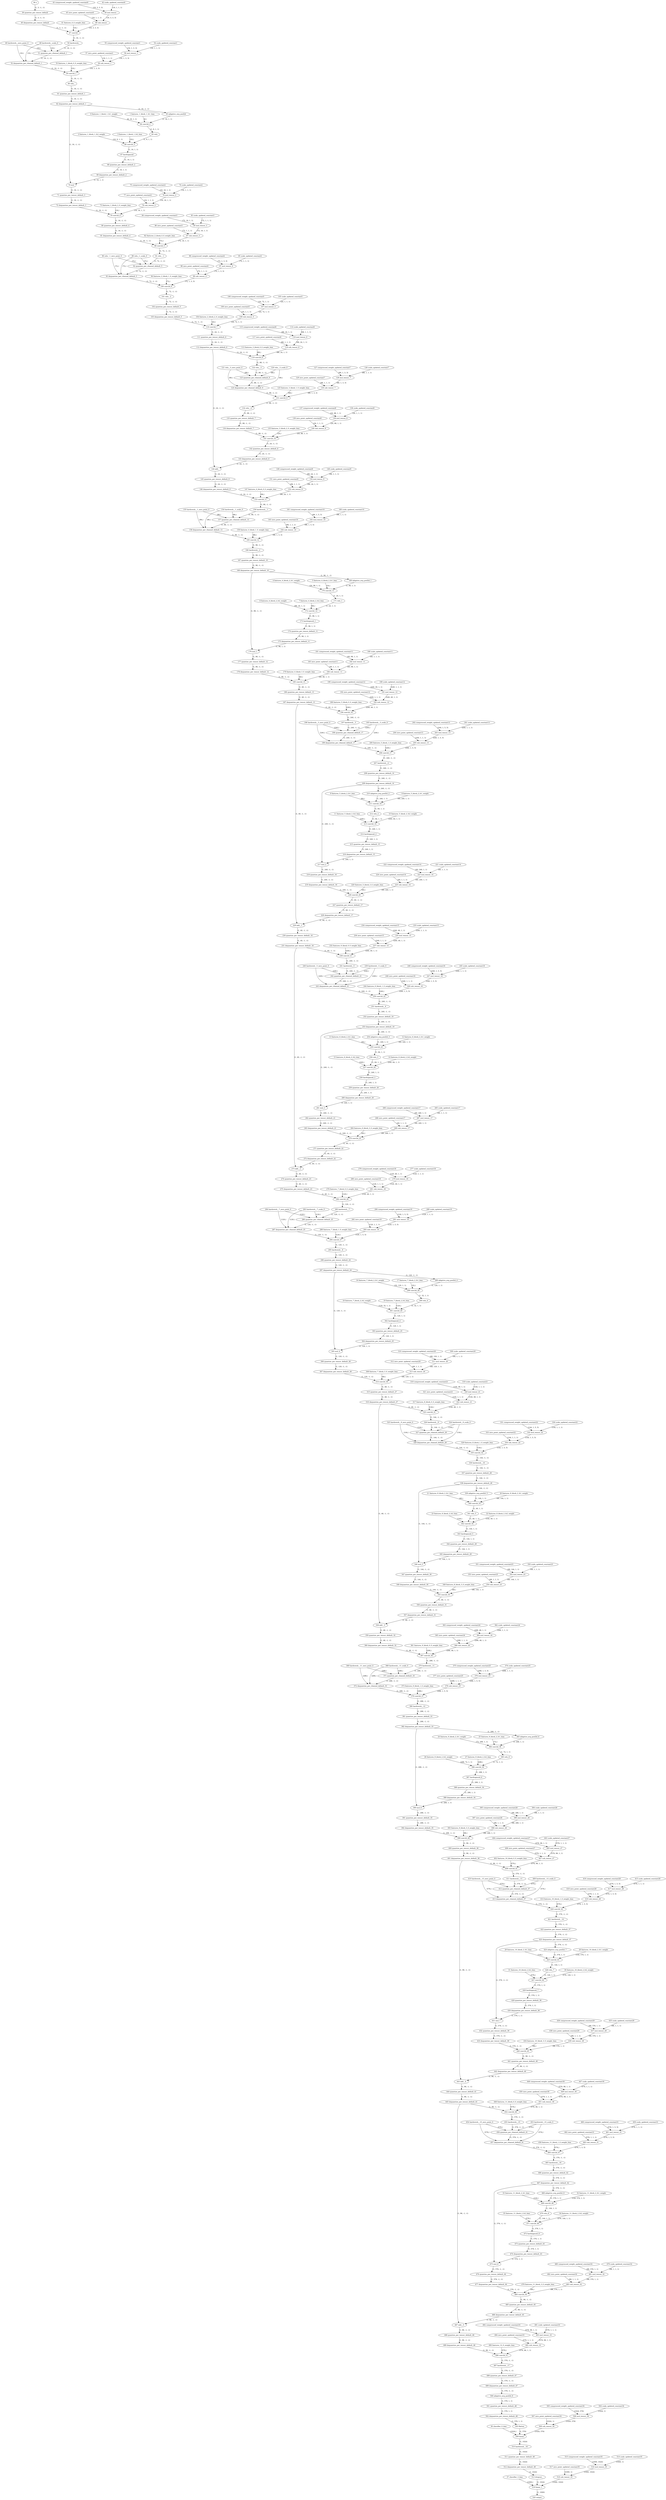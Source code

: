 strict digraph {
"0 features_1_block_1_fc1_weight" [id=0, type="get_attr"];
"1 features_1_block_1_fc1_bias" [id=1, type="get_attr"];
"2 features_1_block_1_fc2_weight" [id=2, type="get_attr"];
"3 features_1_block_1_fc2_bias" [id=3, type="get_attr"];
"4 features_4_block_2_fc1_weight" [id=4, type="get_attr"];
"5 features_4_block_2_fc1_bias" [id=5, type="get_attr"];
"6 features_4_block_2_fc2_weight" [id=6, type="get_attr"];
"7 features_4_block_2_fc2_bias" [id=7, type="get_attr"];
"8 features_5_block_2_fc1_weight" [id=8, type="get_attr"];
"9 features_5_block_2_fc1_bias" [id=9, type="get_attr"];
"10 features_5_block_2_fc2_weight" [id=10, type="get_attr"];
"11 features_5_block_2_fc2_bias" [id=11, type="get_attr"];
"12 features_6_block_2_fc1_weight" [id=12, type="get_attr"];
"13 features_6_block_2_fc1_bias" [id=13, type="get_attr"];
"14 features_6_block_2_fc2_weight" [id=14, type="get_attr"];
"15 features_6_block_2_fc2_bias" [id=15, type="get_attr"];
"16 features_7_block_2_fc1_weight" [id=16, type="get_attr"];
"17 features_7_block_2_fc1_bias" [id=17, type="get_attr"];
"18 features_7_block_2_fc2_weight" [id=18, type="get_attr"];
"19 features_7_block_2_fc2_bias" [id=19, type="get_attr"];
"20 features_8_block_2_fc1_weight" [id=20, type="get_attr"];
"21 features_8_block_2_fc1_bias" [id=21, type="get_attr"];
"22 features_8_block_2_fc2_weight" [id=22, type="get_attr"];
"23 features_8_block_2_fc2_bias" [id=23, type="get_attr"];
"24 features_9_block_2_fc1_weight" [id=24, type="get_attr"];
"25 features_9_block_2_fc1_bias" [id=25, type="get_attr"];
"26 features_9_block_2_fc2_weight" [id=26, type="get_attr"];
"27 features_9_block_2_fc2_bias" [id=27, type="get_attr"];
"28 features_10_block_2_fc1_weight" [id=28, type="get_attr"];
"29 features_10_block_2_fc1_bias" [id=29, type="get_attr"];
"30 features_10_block_2_fc2_weight" [id=30, type="get_attr"];
"31 features_10_block_2_fc2_bias" [id=31, type="get_attr"];
"32 features_11_block_2_fc1_weight" [id=32, type="get_attr"];
"33 features_11_block_2_fc1_bias" [id=33, type="get_attr"];
"34 features_11_block_2_fc2_weight" [id=34, type="get_attr"];
"35 features_11_block_2_fc2_bias" [id=35, type="get_attr"];
"36 classifier_0_bias" [id=36, type="get_attr"];
"37 classifier_3_bias" [id=37, type="get_attr"];
"38 x" [id=38, type=input];
"39 quantize_per_tensor_default" [id=39, type="quantize_per_tensor"];
"40 dequantize_per_tensor_default" [id=40, type="dequantize_per_tensor"];
"41 features_0_0_weight_bias" [id=41, type="get_attr"];
"42 scale_updated_constant0" [id=42, type="get_attr"];
"43 compressed_weight_updated_constant0" [id=43, type="get_attr"];
"44 mul_tensor" [id=44, type=mul];
"45 zero_point_updated_constant0" [id=45, type="get_attr"];
"46 sub_tensor" [id=46, type=sub];
"47 conv2d" [id=47, type=conv2d];
"48 hardswish__scale_0" [id=48, type="get_attr"];
"49 hardswish__zero_point_0" [id=49, type="get_attr"];
"50 hardswish_" [id=50, type="hardswish_"];
"51 quantize_per_channel_default_1" [id=51, type="quantize_per_channel"];
"52 dequantize_per_channel_default_1" [id=52, type="dequantize_per_channel"];
"53 features_1_block_0_0_weight_bias" [id=53, type="get_attr"];
"54 scale_updated_constant1" [id=54, type="get_attr"];
"55 compressed_weight_updated_constant1" [id=55, type="get_attr"];
"56 mul_tensor_1" [id=56, type=mul];
"57 zero_point_updated_constant1" [id=57, type="get_attr"];
"58 sub_tensor_1" [id=58, type=sub];
"59 conv2d_1" [id=59, type=conv2d];
"60 relu_" [id=60, type="relu_"];
"61 quantize_per_tensor_default_1" [id=61, type="quantize_per_tensor"];
"62 dequantize_per_tensor_default_1" [id=62, type="dequantize_per_tensor"];
"63 adaptive_avg_pool2d" [id=63, type="adaptive_avg_pool2d"];
"64 conv2d_2" [id=64, type=conv2d];
"65 relu" [id=65, type=relu];
"66 conv2d_3" [id=66, type=conv2d];
"67 hardsigmoid" [id=67, type=hardsigmoid];
"68 quantize_per_tensor_default_2" [id=68, type="quantize_per_tensor"];
"69 dequantize_per_tensor_default_2" [id=69, type="dequantize_per_tensor"];
"70 mul" [id=70, type=mul];
"71 quantize_per_tensor_default_3" [id=71, type="quantize_per_tensor"];
"72 dequantize_per_tensor_default_3" [id=72, type="dequantize_per_tensor"];
"73 features_1_block_2_0_weight_bias" [id=73, type="get_attr"];
"74 scale_updated_constant2" [id=74, type="get_attr"];
"75 compressed_weight_updated_constant2" [id=75, type="get_attr"];
"76 mul_tensor_2" [id=76, type=mul];
"77 zero_point_updated_constant2" [id=77, type="get_attr"];
"78 sub_tensor_2" [id=78, type=sub];
"79 conv2d_4" [id=79, type=conv2d];
"80 quantize_per_tensor_default_4" [id=80, type="quantize_per_tensor"];
"81 dequantize_per_tensor_default_4" [id=81, type="dequantize_per_tensor"];
"82 features_2_block_0_0_weight_bias" [id=82, type="get_attr"];
"83 scale_updated_constant3" [id=83, type="get_attr"];
"84 compressed_weight_updated_constant3" [id=84, type="get_attr"];
"85 mul_tensor_3" [id=85, type=mul];
"86 zero_point_updated_constant3" [id=86, type="get_attr"];
"87 sub_tensor_3" [id=87, type=sub];
"88 conv2d_5" [id=88, type=conv2d];
"89 relu__1_scale_0" [id=89, type="get_attr"];
"90 relu__1_zero_point_0" [id=90, type="get_attr"];
"91 relu__1" [id=91, type="relu_"];
"92 quantize_per_channel_default_5" [id=92, type="quantize_per_channel"];
"93 dequantize_per_channel_default_5" [id=93, type="dequantize_per_channel"];
"94 features_2_block_1_0_weight_bias" [id=94, type="get_attr"];
"95 scale_updated_constant4" [id=95, type="get_attr"];
"96 compressed_weight_updated_constant4" [id=96, type="get_attr"];
"97 mul_tensor_4" [id=97, type=mul];
"98 zero_point_updated_constant4" [id=98, type="get_attr"];
"99 sub_tensor_4" [id=99, type=sub];
"100 conv2d_6" [id=100, type=conv2d];
"101 relu__2" [id=101, type="relu_"];
"102 quantize_per_tensor_default_5" [id=102, type="quantize_per_tensor"];
"103 dequantize_per_tensor_default_5" [id=103, type="dequantize_per_tensor"];
"104 features_2_block_2_0_weight_bias" [id=104, type="get_attr"];
"105 scale_updated_constant5" [id=105, type="get_attr"];
"106 compressed_weight_updated_constant5" [id=106, type="get_attr"];
"107 mul_tensor_5" [id=107, type=mul];
"108 zero_point_updated_constant5" [id=108, type="get_attr"];
"109 sub_tensor_5" [id=109, type=sub];
"110 conv2d_7" [id=110, type=conv2d];
"111 quantize_per_tensor_default_6" [id=111, type="quantize_per_tensor"];
"112 dequantize_per_tensor_default_6" [id=112, type="dequantize_per_tensor"];
"113 features_3_block_0_0_weight_bias" [id=113, type="get_attr"];
"114 scale_updated_constant6" [id=114, type="get_attr"];
"115 compressed_weight_updated_constant6" [id=115, type="get_attr"];
"116 mul_tensor_6" [id=116, type=mul];
"117 zero_point_updated_constant6" [id=117, type="get_attr"];
"118 sub_tensor_6" [id=118, type=sub];
"119 conv2d_8" [id=119, type=conv2d];
"120 relu__3_scale_0" [id=120, type="get_attr"];
"121 relu__3_zero_point_0" [id=121, type="get_attr"];
"122 relu__3" [id=122, type="relu_"];
"123 quantize_per_channel_default_9" [id=123, type="quantize_per_channel"];
"124 dequantize_per_channel_default_9" [id=124, type="dequantize_per_channel"];
"125 features_3_block_1_0_weight_bias" [id=125, type="get_attr"];
"126 scale_updated_constant7" [id=126, type="get_attr"];
"127 compressed_weight_updated_constant7" [id=127, type="get_attr"];
"128 mul_tensor_7" [id=128, type=mul];
"129 zero_point_updated_constant7" [id=129, type="get_attr"];
"130 sub_tensor_7" [id=130, type=sub];
"131 conv2d_9" [id=131, type=conv2d];
"132 relu__4" [id=132, type="relu_"];
"133 quantize_per_tensor_default_7" [id=133, type="quantize_per_tensor"];
"134 dequantize_per_tensor_default_7" [id=134, type="dequantize_per_tensor"];
"135 features_3_block_2_0_weight_bias" [id=135, type="get_attr"];
"136 scale_updated_constant8" [id=136, type="get_attr"];
"137 compressed_weight_updated_constant8" [id=137, type="get_attr"];
"138 mul_tensor_8" [id=138, type=mul];
"139 zero_point_updated_constant8" [id=139, type="get_attr"];
"140 sub_tensor_8" [id=140, type=sub];
"141 conv2d_10" [id=141, type=conv2d];
"142 quantize_per_tensor_default_8" [id=142, type="quantize_per_tensor"];
"143 dequantize_per_tensor_default_8" [id=143, type="dequantize_per_tensor"];
"144 add_" [id=144, type="add_"];
"145 quantize_per_tensor_default_9" [id=145, type="quantize_per_tensor"];
"146 dequantize_per_tensor_default_9" [id=146, type="dequantize_per_tensor"];
"147 features_4_block_0_0_weight_bias" [id=147, type="get_attr"];
"148 scale_updated_constant9" [id=148, type="get_attr"];
"149 compressed_weight_updated_constant9" [id=149, type="get_attr"];
"150 mul_tensor_9" [id=150, type=mul];
"151 zero_point_updated_constant9" [id=151, type="get_attr"];
"152 sub_tensor_9" [id=152, type=sub];
"153 conv2d_11" [id=153, type=conv2d];
"154 hardswish__1_scale_0" [id=154, type="get_attr"];
"155 hardswish__1_zero_point_0" [id=155, type="get_attr"];
"156 hardswish__1" [id=156, type="hardswish_"];
"157 quantize_per_channel_default_13" [id=157, type="quantize_per_channel"];
"158 dequantize_per_channel_default_13" [id=158, type="dequantize_per_channel"];
"159 features_4_block_1_0_weight_bias" [id=159, type="get_attr"];
"160 scale_updated_constant10" [id=160, type="get_attr"];
"161 compressed_weight_updated_constant10" [id=161, type="get_attr"];
"162 mul_tensor_10" [id=162, type=mul];
"163 zero_point_updated_constant10" [id=163, type="get_attr"];
"164 sub_tensor_10" [id=164, type=sub];
"165 conv2d_12" [id=165, type=conv2d];
"166 hardswish__2" [id=166, type="hardswish_"];
"167 quantize_per_tensor_default_10" [id=167, type="quantize_per_tensor"];
"168 dequantize_per_tensor_default_10" [id=168, type="dequantize_per_tensor"];
"169 adaptive_avg_pool2d_1" [id=169, type="adaptive_avg_pool2d"];
"170 conv2d_13" [id=170, type=conv2d];
"171 relu_1" [id=171, type=relu];
"172 conv2d_14" [id=172, type=conv2d];
"173 hardsigmoid_1" [id=173, type=hardsigmoid];
"174 quantize_per_tensor_default_11" [id=174, type="quantize_per_tensor"];
"175 dequantize_per_tensor_default_11" [id=175, type="dequantize_per_tensor"];
"176 mul_1" [id=176, type=mul];
"177 quantize_per_tensor_default_12" [id=177, type="quantize_per_tensor"];
"178 dequantize_per_tensor_default_12" [id=178, type="dequantize_per_tensor"];
"179 features_4_block_3_0_weight_bias" [id=179, type="get_attr"];
"180 scale_updated_constant11" [id=180, type="get_attr"];
"181 compressed_weight_updated_constant11" [id=181, type="get_attr"];
"182 mul_tensor_11" [id=182, type=mul];
"183 zero_point_updated_constant11" [id=183, type="get_attr"];
"184 sub_tensor_11" [id=184, type=sub];
"185 conv2d_15" [id=185, type=conv2d];
"186 quantize_per_tensor_default_13" [id=186, type="quantize_per_tensor"];
"187 dequantize_per_tensor_default_13" [id=187, type="dequantize_per_tensor"];
"188 features_5_block_0_0_weight_bias" [id=188, type="get_attr"];
"189 scale_updated_constant12" [id=189, type="get_attr"];
"190 compressed_weight_updated_constant12" [id=190, type="get_attr"];
"191 mul_tensor_12" [id=191, type=mul];
"192 zero_point_updated_constant12" [id=192, type="get_attr"];
"193 sub_tensor_12" [id=193, type=sub];
"194 conv2d_16" [id=194, type=conv2d];
"195 hardswish__3_scale_0" [id=195, type="get_attr"];
"196 hardswish__3_zero_point_0" [id=196, type="get_attr"];
"197 hardswish__3" [id=197, type="hardswish_"];
"198 quantize_per_channel_default_17" [id=198, type="quantize_per_channel"];
"199 dequantize_per_channel_default_17" [id=199, type="dequantize_per_channel"];
"200 features_5_block_1_0_weight_bias" [id=200, type="get_attr"];
"201 scale_updated_constant13" [id=201, type="get_attr"];
"202 compressed_weight_updated_constant13" [id=202, type="get_attr"];
"203 mul_tensor_13" [id=203, type=mul];
"204 zero_point_updated_constant13" [id=204, type="get_attr"];
"205 sub_tensor_13" [id=205, type=sub];
"206 conv2d_17" [id=206, type=conv2d];
"207 hardswish__4" [id=207, type="hardswish_"];
"208 quantize_per_tensor_default_14" [id=208, type="quantize_per_tensor"];
"209 dequantize_per_tensor_default_14" [id=209, type="dequantize_per_tensor"];
"210 adaptive_avg_pool2d_2" [id=210, type="adaptive_avg_pool2d"];
"211 conv2d_18" [id=211, type=conv2d];
"212 relu_2" [id=212, type=relu];
"213 conv2d_19" [id=213, type=conv2d];
"214 hardsigmoid_2" [id=214, type=hardsigmoid];
"215 quantize_per_tensor_default_15" [id=215, type="quantize_per_tensor"];
"216 dequantize_per_tensor_default_15" [id=216, type="dequantize_per_tensor"];
"217 mul_2" [id=217, type=mul];
"218 quantize_per_tensor_default_16" [id=218, type="quantize_per_tensor"];
"219 dequantize_per_tensor_default_16" [id=219, type="dequantize_per_tensor"];
"220 features_5_block_3_0_weight_bias" [id=220, type="get_attr"];
"221 scale_updated_constant14" [id=221, type="get_attr"];
"222 compressed_weight_updated_constant14" [id=222, type="get_attr"];
"223 mul_tensor_14" [id=223, type=mul];
"224 zero_point_updated_constant14" [id=224, type="get_attr"];
"225 sub_tensor_14" [id=225, type=sub];
"226 conv2d_20" [id=226, type=conv2d];
"227 quantize_per_tensor_default_17" [id=227, type="quantize_per_tensor"];
"228 dequantize_per_tensor_default_17" [id=228, type="dequantize_per_tensor"];
"229 add__1" [id=229, type="add_"];
"230 quantize_per_tensor_default_18" [id=230, type="quantize_per_tensor"];
"231 dequantize_per_tensor_default_18" [id=231, type="dequantize_per_tensor"];
"232 features_6_block_0_0_weight_bias" [id=232, type="get_attr"];
"233 scale_updated_constant15" [id=233, type="get_attr"];
"234 compressed_weight_updated_constant15" [id=234, type="get_attr"];
"235 mul_tensor_15" [id=235, type=mul];
"236 zero_point_updated_constant15" [id=236, type="get_attr"];
"237 sub_tensor_15" [id=237, type=sub];
"238 conv2d_21" [id=238, type=conv2d];
"239 hardswish__5_scale_0" [id=239, type="get_attr"];
"240 hardswish__5_zero_point_0" [id=240, type="get_attr"];
"241 hardswish__5" [id=241, type="hardswish_"];
"242 quantize_per_channel_default_21" [id=242, type="quantize_per_channel"];
"243 dequantize_per_channel_default_21" [id=243, type="dequantize_per_channel"];
"244 features_6_block_1_0_weight_bias" [id=244, type="get_attr"];
"245 scale_updated_constant16" [id=245, type="get_attr"];
"246 compressed_weight_updated_constant16" [id=246, type="get_attr"];
"247 mul_tensor_16" [id=247, type=mul];
"248 zero_point_updated_constant16" [id=248, type="get_attr"];
"249 sub_tensor_16" [id=249, type=sub];
"250 conv2d_22" [id=250, type=conv2d];
"251 hardswish__6" [id=251, type="hardswish_"];
"252 quantize_per_tensor_default_19" [id=252, type="quantize_per_tensor"];
"253 dequantize_per_tensor_default_19" [id=253, type="dequantize_per_tensor"];
"254 adaptive_avg_pool2d_3" [id=254, type="adaptive_avg_pool2d"];
"255 conv2d_23" [id=255, type=conv2d];
"256 relu_3" [id=256, type=relu];
"257 conv2d_24" [id=257, type=conv2d];
"258 hardsigmoid_3" [id=258, type=hardsigmoid];
"259 quantize_per_tensor_default_20" [id=259, type="quantize_per_tensor"];
"260 dequantize_per_tensor_default_20" [id=260, type="dequantize_per_tensor"];
"261 mul_3" [id=261, type=mul];
"262 quantize_per_tensor_default_21" [id=262, type="quantize_per_tensor"];
"263 dequantize_per_tensor_default_21" [id=263, type="dequantize_per_tensor"];
"264 features_6_block_3_0_weight_bias" [id=264, type="get_attr"];
"265 scale_updated_constant17" [id=265, type="get_attr"];
"266 compressed_weight_updated_constant17" [id=266, type="get_attr"];
"267 mul_tensor_17" [id=267, type=mul];
"268 zero_point_updated_constant17" [id=268, type="get_attr"];
"269 sub_tensor_17" [id=269, type=sub];
"270 conv2d_25" [id=270, type=conv2d];
"271 quantize_per_tensor_default_22" [id=271, type="quantize_per_tensor"];
"272 dequantize_per_tensor_default_22" [id=272, type="dequantize_per_tensor"];
"273 add__2" [id=273, type="add_"];
"274 quantize_per_tensor_default_23" [id=274, type="quantize_per_tensor"];
"275 dequantize_per_tensor_default_23" [id=275, type="dequantize_per_tensor"];
"276 features_7_block_0_0_weight_bias" [id=276, type="get_attr"];
"277 scale_updated_constant18" [id=277, type="get_attr"];
"278 compressed_weight_updated_constant18" [id=278, type="get_attr"];
"279 mul_tensor_18" [id=279, type=mul];
"280 zero_point_updated_constant18" [id=280, type="get_attr"];
"281 sub_tensor_18" [id=281, type=sub];
"282 conv2d_26" [id=282, type=conv2d];
"283 hardswish__7_scale_0" [id=283, type="get_attr"];
"284 hardswish__7_zero_point_0" [id=284, type="get_attr"];
"285 hardswish__7" [id=285, type="hardswish_"];
"286 quantize_per_channel_default_25" [id=286, type="quantize_per_channel"];
"287 dequantize_per_channel_default_25" [id=287, type="dequantize_per_channel"];
"288 features_7_block_1_0_weight_bias" [id=288, type="get_attr"];
"289 scale_updated_constant19" [id=289, type="get_attr"];
"290 compressed_weight_updated_constant19" [id=290, type="get_attr"];
"291 mul_tensor_19" [id=291, type=mul];
"292 zero_point_updated_constant19" [id=292, type="get_attr"];
"293 sub_tensor_19" [id=293, type=sub];
"294 conv2d_27" [id=294, type=conv2d];
"295 hardswish__8" [id=295, type="hardswish_"];
"296 quantize_per_tensor_default_24" [id=296, type="quantize_per_tensor"];
"297 dequantize_per_tensor_default_24" [id=297, type="dequantize_per_tensor"];
"298 adaptive_avg_pool2d_4" [id=298, type="adaptive_avg_pool2d"];
"299 conv2d_28" [id=299, type=conv2d];
"300 relu_4" [id=300, type=relu];
"301 conv2d_29" [id=301, type=conv2d];
"302 hardsigmoid_4" [id=302, type=hardsigmoid];
"303 quantize_per_tensor_default_25" [id=303, type="quantize_per_tensor"];
"304 dequantize_per_tensor_default_25" [id=304, type="dequantize_per_tensor"];
"305 mul_4" [id=305, type=mul];
"306 quantize_per_tensor_default_26" [id=306, type="quantize_per_tensor"];
"307 dequantize_per_tensor_default_26" [id=307, type="dequantize_per_tensor"];
"308 features_7_block_3_0_weight_bias" [id=308, type="get_attr"];
"309 scale_updated_constant20" [id=309, type="get_attr"];
"310 compressed_weight_updated_constant20" [id=310, type="get_attr"];
"311 mul_tensor_20" [id=311, type=mul];
"312 zero_point_updated_constant20" [id=312, type="get_attr"];
"313 sub_tensor_20" [id=313, type=sub];
"314 conv2d_30" [id=314, type=conv2d];
"315 quantize_per_tensor_default_27" [id=315, type="quantize_per_tensor"];
"316 dequantize_per_tensor_default_27" [id=316, type="dequantize_per_tensor"];
"317 features_8_block_0_0_weight_bias" [id=317, type="get_attr"];
"318 scale_updated_constant21" [id=318, type="get_attr"];
"319 compressed_weight_updated_constant21" [id=319, type="get_attr"];
"320 mul_tensor_21" [id=320, type=mul];
"321 zero_point_updated_constant21" [id=321, type="get_attr"];
"322 sub_tensor_21" [id=322, type=sub];
"323 conv2d_31" [id=323, type=conv2d];
"324 hardswish__9_scale_0" [id=324, type="get_attr"];
"325 hardswish__9_zero_point_0" [id=325, type="get_attr"];
"326 hardswish__9" [id=326, type="hardswish_"];
"327 quantize_per_channel_default_29" [id=327, type="quantize_per_channel"];
"328 dequantize_per_channel_default_29" [id=328, type="dequantize_per_channel"];
"329 features_8_block_1_0_weight_bias" [id=329, type="get_attr"];
"330 scale_updated_constant22" [id=330, type="get_attr"];
"331 compressed_weight_updated_constant22" [id=331, type="get_attr"];
"332 mul_tensor_22" [id=332, type=mul];
"333 zero_point_updated_constant22" [id=333, type="get_attr"];
"334 sub_tensor_22" [id=334, type=sub];
"335 conv2d_32" [id=335, type=conv2d];
"336 hardswish__10" [id=336, type="hardswish_"];
"337 quantize_per_tensor_default_28" [id=337, type="quantize_per_tensor"];
"338 dequantize_per_tensor_default_28" [id=338, type="dequantize_per_tensor"];
"339 adaptive_avg_pool2d_5" [id=339, type="adaptive_avg_pool2d"];
"340 conv2d_33" [id=340, type=conv2d];
"341 relu_5" [id=341, type=relu];
"342 conv2d_34" [id=342, type=conv2d];
"343 hardsigmoid_5" [id=343, type=hardsigmoid];
"344 quantize_per_tensor_default_29" [id=344, type="quantize_per_tensor"];
"345 dequantize_per_tensor_default_29" [id=345, type="dequantize_per_tensor"];
"346 mul_5" [id=346, type=mul];
"347 quantize_per_tensor_default_30" [id=347, type="quantize_per_tensor"];
"348 dequantize_per_tensor_default_30" [id=348, type="dequantize_per_tensor"];
"349 features_8_block_3_0_weight_bias" [id=349, type="get_attr"];
"350 scale_updated_constant23" [id=350, type="get_attr"];
"351 compressed_weight_updated_constant23" [id=351, type="get_attr"];
"352 mul_tensor_23" [id=352, type=mul];
"353 zero_point_updated_constant23" [id=353, type="get_attr"];
"354 sub_tensor_23" [id=354, type=sub];
"355 conv2d_35" [id=355, type=conv2d];
"356 quantize_per_tensor_default_31" [id=356, type="quantize_per_tensor"];
"357 dequantize_per_tensor_default_31" [id=357, type="dequantize_per_tensor"];
"358 add__3" [id=358, type="add_"];
"359 quantize_per_tensor_default_32" [id=359, type="quantize_per_tensor"];
"360 dequantize_per_tensor_default_32" [id=360, type="dequantize_per_tensor"];
"361 features_9_block_0_0_weight_bias" [id=361, type="get_attr"];
"362 scale_updated_constant24" [id=362, type="get_attr"];
"363 compressed_weight_updated_constant24" [id=363, type="get_attr"];
"364 mul_tensor_24" [id=364, type=mul];
"365 zero_point_updated_constant24" [id=365, type="get_attr"];
"366 sub_tensor_24" [id=366, type=sub];
"367 conv2d_36" [id=367, type=conv2d];
"368 hardswish__11_scale_0" [id=368, type="get_attr"];
"369 hardswish__11_zero_point_0" [id=369, type="get_attr"];
"370 hardswish__11" [id=370, type="hardswish_"];
"371 quantize_per_channel_default_33" [id=371, type="quantize_per_channel"];
"372 dequantize_per_channel_default_33" [id=372, type="dequantize_per_channel"];
"373 features_9_block_1_0_weight_bias" [id=373, type="get_attr"];
"374 scale_updated_constant25" [id=374, type="get_attr"];
"375 compressed_weight_updated_constant25" [id=375, type="get_attr"];
"376 mul_tensor_25" [id=376, type=mul];
"377 zero_point_updated_constant25" [id=377, type="get_attr"];
"378 sub_tensor_25" [id=378, type=sub];
"379 conv2d_37" [id=379, type=conv2d];
"380 hardswish__12" [id=380, type="hardswish_"];
"381 quantize_per_tensor_default_33" [id=381, type="quantize_per_tensor"];
"382 dequantize_per_tensor_default_33" [id=382, type="dequantize_per_tensor"];
"383 adaptive_avg_pool2d_6" [id=383, type="adaptive_avg_pool2d"];
"384 conv2d_38" [id=384, type=conv2d];
"385 relu_6" [id=385, type=relu];
"386 conv2d_39" [id=386, type=conv2d];
"387 hardsigmoid_6" [id=387, type=hardsigmoid];
"388 quantize_per_tensor_default_34" [id=388, type="quantize_per_tensor"];
"389 dequantize_per_tensor_default_34" [id=389, type="dequantize_per_tensor"];
"390 mul_6" [id=390, type=mul];
"391 quantize_per_tensor_default_35" [id=391, type="quantize_per_tensor"];
"392 dequantize_per_tensor_default_35" [id=392, type="dequantize_per_tensor"];
"393 features_9_block_3_0_weight_bias" [id=393, type="get_attr"];
"394 scale_updated_constant26" [id=394, type="get_attr"];
"395 compressed_weight_updated_constant26" [id=395, type="get_attr"];
"396 mul_tensor_26" [id=396, type=mul];
"397 zero_point_updated_constant26" [id=397, type="get_attr"];
"398 sub_tensor_26" [id=398, type=sub];
"399 conv2d_40" [id=399, type=conv2d];
"400 quantize_per_tensor_default_36" [id=400, type="quantize_per_tensor"];
"401 dequantize_per_tensor_default_36" [id=401, type="dequantize_per_tensor"];
"402 features_10_block_0_0_weight_bias" [id=402, type="get_attr"];
"403 scale_updated_constant27" [id=403, type="get_attr"];
"404 compressed_weight_updated_constant27" [id=404, type="get_attr"];
"405 mul_tensor_27" [id=405, type=mul];
"406 zero_point_updated_constant27" [id=406, type="get_attr"];
"407 sub_tensor_27" [id=407, type=sub];
"408 conv2d_41" [id=408, type=conv2d];
"409 hardswish__13_scale_0" [id=409, type="get_attr"];
"410 hardswish__13_zero_point_0" [id=410, type="get_attr"];
"411 hardswish__13" [id=411, type="hardswish_"];
"412 quantize_per_channel_default_37" [id=412, type="quantize_per_channel"];
"413 dequantize_per_channel_default_37" [id=413, type="dequantize_per_channel"];
"414 features_10_block_1_0_weight_bias" [id=414, type="get_attr"];
"415 scale_updated_constant28" [id=415, type="get_attr"];
"416 compressed_weight_updated_constant28" [id=416, type="get_attr"];
"417 mul_tensor_28" [id=417, type=mul];
"418 zero_point_updated_constant28" [id=418, type="get_attr"];
"419 sub_tensor_28" [id=419, type=sub];
"420 conv2d_42" [id=420, type=conv2d];
"421 hardswish__14" [id=421, type="hardswish_"];
"422 quantize_per_tensor_default_37" [id=422, type="quantize_per_tensor"];
"423 dequantize_per_tensor_default_37" [id=423, type="dequantize_per_tensor"];
"424 adaptive_avg_pool2d_7" [id=424, type="adaptive_avg_pool2d"];
"425 conv2d_43" [id=425, type=conv2d];
"426 relu_7" [id=426, type=relu];
"427 conv2d_44" [id=427, type=conv2d];
"428 hardsigmoid_7" [id=428, type=hardsigmoid];
"429 quantize_per_tensor_default_38" [id=429, type="quantize_per_tensor"];
"430 dequantize_per_tensor_default_38" [id=430, type="dequantize_per_tensor"];
"431 mul_7" [id=431, type=mul];
"432 quantize_per_tensor_default_39" [id=432, type="quantize_per_tensor"];
"433 dequantize_per_tensor_default_39" [id=433, type="dequantize_per_tensor"];
"434 features_10_block_3_0_weight_bias" [id=434, type="get_attr"];
"435 scale_updated_constant29" [id=435, type="get_attr"];
"436 compressed_weight_updated_constant29" [id=436, type="get_attr"];
"437 mul_tensor_29" [id=437, type=mul];
"438 zero_point_updated_constant29" [id=438, type="get_attr"];
"439 sub_tensor_29" [id=439, type=sub];
"440 conv2d_45" [id=440, type=conv2d];
"441 quantize_per_tensor_default_40" [id=441, type="quantize_per_tensor"];
"442 dequantize_per_tensor_default_40" [id=442, type="dequantize_per_tensor"];
"443 add__4" [id=443, type="add_"];
"444 quantize_per_tensor_default_41" [id=444, type="quantize_per_tensor"];
"445 dequantize_per_tensor_default_41" [id=445, type="dequantize_per_tensor"];
"446 features_11_block_0_0_weight_bias" [id=446, type="get_attr"];
"447 scale_updated_constant30" [id=447, type="get_attr"];
"448 compressed_weight_updated_constant30" [id=448, type="get_attr"];
"449 mul_tensor_30" [id=449, type=mul];
"450 zero_point_updated_constant30" [id=450, type="get_attr"];
"451 sub_tensor_30" [id=451, type=sub];
"452 conv2d_46" [id=452, type=conv2d];
"453 hardswish__15_scale_0" [id=453, type="get_attr"];
"454 hardswish__15_zero_point_0" [id=454, type="get_attr"];
"455 hardswish__15" [id=455, type="hardswish_"];
"456 quantize_per_channel_default_41" [id=456, type="quantize_per_channel"];
"457 dequantize_per_channel_default_41" [id=457, type="dequantize_per_channel"];
"458 features_11_block_1_0_weight_bias" [id=458, type="get_attr"];
"459 scale_updated_constant31" [id=459, type="get_attr"];
"460 compressed_weight_updated_constant31" [id=460, type="get_attr"];
"461 mul_tensor_31" [id=461, type=mul];
"462 zero_point_updated_constant31" [id=462, type="get_attr"];
"463 sub_tensor_31" [id=463, type=sub];
"464 conv2d_47" [id=464, type=conv2d];
"465 hardswish__16" [id=465, type="hardswish_"];
"466 quantize_per_tensor_default_42" [id=466, type="quantize_per_tensor"];
"467 dequantize_per_tensor_default_42" [id=467, type="dequantize_per_tensor"];
"468 adaptive_avg_pool2d_8" [id=468, type="adaptive_avg_pool2d"];
"469 conv2d_48" [id=469, type=conv2d];
"470 relu_8" [id=470, type=relu];
"471 conv2d_49" [id=471, type=conv2d];
"472 hardsigmoid_8" [id=472, type=hardsigmoid];
"473 quantize_per_tensor_default_43" [id=473, type="quantize_per_tensor"];
"474 dequantize_per_tensor_default_43" [id=474, type="dequantize_per_tensor"];
"475 mul_8" [id=475, type=mul];
"476 quantize_per_tensor_default_44" [id=476, type="quantize_per_tensor"];
"477 dequantize_per_tensor_default_44" [id=477, type="dequantize_per_tensor"];
"478 features_11_block_3_0_weight_bias" [id=478, type="get_attr"];
"479 scale_updated_constant32" [id=479, type="get_attr"];
"480 compressed_weight_updated_constant32" [id=480, type="get_attr"];
"481 mul_tensor_32" [id=481, type=mul];
"482 zero_point_updated_constant32" [id=482, type="get_attr"];
"483 sub_tensor_32" [id=483, type=sub];
"484 conv2d_50" [id=484, type=conv2d];
"485 quantize_per_tensor_default_45" [id=485, type="quantize_per_tensor"];
"486 dequantize_per_tensor_default_45" [id=486, type="dequantize_per_tensor"];
"487 add__5" [id=487, type="add_"];
"488 quantize_per_tensor_default_46" [id=488, type="quantize_per_tensor"];
"489 dequantize_per_tensor_default_46" [id=489, type="dequantize_per_tensor"];
"490 features_12_0_weight_bias" [id=490, type="get_attr"];
"491 scale_updated_constant33" [id=491, type="get_attr"];
"492 compressed_weight_updated_constant33" [id=492, type="get_attr"];
"493 mul_tensor_33" [id=493, type=mul];
"494 zero_point_updated_constant33" [id=494, type="get_attr"];
"495 sub_tensor_33" [id=495, type=sub];
"496 conv2d_51" [id=496, type=conv2d];
"497 hardswish__17" [id=497, type="hardswish_"];
"498 quantize_per_tensor_default_47" [id=498, type="quantize_per_tensor"];
"499 dequantize_per_tensor_default_47" [id=499, type="dequantize_per_tensor"];
"500 adaptive_avg_pool2d_9" [id=500, type="adaptive_avg_pool2d"];
"501 quantize_per_tensor_default_48" [id=501, type="quantize_per_tensor"];
"502 dequantize_per_tensor_default_48" [id=502, type="dequantize_per_tensor"];
"503 flatten" [id=503, type=flatten];
"504 scale_updated_constant34" [id=504, type="get_attr"];
"505 compressed_weight_updated_constant34" [id=505, type="get_attr"];
"506 mul_tensor_34" [id=506, type=mul];
"507 zero_point_updated_constant34" [id=507, type="get_attr"];
"508 sub_tensor_34" [id=508, type=sub];
"509 linear" [id=509, type=linear];
"510 hardswish__18" [id=510, type="hardswish_"];
"511 quantize_per_tensor_default_49" [id=511, type="quantize_per_tensor"];
"512 dequantize_per_tensor_default_49" [id=512, type="dequantize_per_tensor"];
"513 dropout_" [id=513, type="dropout_"];
"514 scale_updated_constant35" [id=514, type="get_attr"];
"515 compressed_weight_updated_constant35" [id=515, type="get_attr"];
"516 mul_tensor_35" [id=516, type=mul];
"517 zero_point_updated_constant35" [id=517, type="get_attr"];
"518 sub_tensor_35" [id=518, type=sub];
"519 linear_1" [id=519, type=linear];
"520 output" [id=520, type=output];
"0 features_1_block_1_fc1_weight" -> "64 conv2d_2" [style=solid, label="(8, 16, 1, 1)"];
"1 features_1_block_1_fc1_bias" -> "64 conv2d_2" [style=solid, label="(8,)"];
"2 features_1_block_1_fc2_weight" -> "66 conv2d_3" [style=solid, label="(16, 8, 1, 1)"];
"3 features_1_block_1_fc2_bias" -> "66 conv2d_3" [style=solid, label="(16,)"];
"4 features_4_block_2_fc1_weight" -> "170 conv2d_13" [style=solid, label="(24, 96, 1, 1)"];
"5 features_4_block_2_fc1_bias" -> "170 conv2d_13" [style=solid, label="(24,)"];
"6 features_4_block_2_fc2_weight" -> "172 conv2d_14" [style=solid, label="(96, 24, 1, 1)"];
"7 features_4_block_2_fc2_bias" -> "172 conv2d_14" [style=solid, label="(96,)"];
"8 features_5_block_2_fc1_weight" -> "211 conv2d_18" [style=solid, label="(64, 240, 1, 1)"];
"9 features_5_block_2_fc1_bias" -> "211 conv2d_18" [style=solid, label="(64,)"];
"10 features_5_block_2_fc2_weight" -> "213 conv2d_19" [style=solid, label="(240, 64, 1, 1)"];
"11 features_5_block_2_fc2_bias" -> "213 conv2d_19" [style=solid, label="(240,)"];
"12 features_6_block_2_fc1_weight" -> "255 conv2d_23" [style=solid, label="(64, 240, 1, 1)"];
"13 features_6_block_2_fc1_bias" -> "255 conv2d_23" [style=solid, label="(64,)"];
"14 features_6_block_2_fc2_weight" -> "257 conv2d_24" [style=solid, label="(240, 64, 1, 1)"];
"15 features_6_block_2_fc2_bias" -> "257 conv2d_24" [style=solid, label="(240,)"];
"16 features_7_block_2_fc1_weight" -> "299 conv2d_28" [style=solid, label="(32, 120, 1, 1)"];
"17 features_7_block_2_fc1_bias" -> "299 conv2d_28" [style=solid, label="(32,)"];
"18 features_7_block_2_fc2_weight" -> "301 conv2d_29" [style=solid, label="(120, 32, 1, 1)"];
"19 features_7_block_2_fc2_bias" -> "301 conv2d_29" [style=solid, label="(120,)"];
"20 features_8_block_2_fc1_weight" -> "340 conv2d_33" [style=solid, label="(40, 144, 1, 1)"];
"21 features_8_block_2_fc1_bias" -> "340 conv2d_33" [style=solid, label="(40,)"];
"22 features_8_block_2_fc2_weight" -> "342 conv2d_34" [style=solid, label="(144, 40, 1, 1)"];
"23 features_8_block_2_fc2_bias" -> "342 conv2d_34" [style=solid, label="(144,)"];
"24 features_9_block_2_fc1_weight" -> "384 conv2d_38" [style=solid, label="(72, 288, 1, 1)"];
"25 features_9_block_2_fc1_bias" -> "384 conv2d_38" [style=solid, label="(72,)"];
"26 features_9_block_2_fc2_weight" -> "386 conv2d_39" [style=solid, label="(288, 72, 1, 1)"];
"27 features_9_block_2_fc2_bias" -> "386 conv2d_39" [style=solid, label="(288,)"];
"28 features_10_block_2_fc1_weight" -> "425 conv2d_43" [style=solid, label="(144, 576, 1, 1)"];
"29 features_10_block_2_fc1_bias" -> "425 conv2d_43" [style=solid, label="(144,)"];
"30 features_10_block_2_fc2_weight" -> "427 conv2d_44" [style=solid, label="(576, 144, 1, 1)"];
"31 features_10_block_2_fc2_bias" -> "427 conv2d_44" [style=solid, label="(576,)"];
"32 features_11_block_2_fc1_weight" -> "469 conv2d_48" [style=solid, label="(144, 576, 1, 1)"];
"33 features_11_block_2_fc1_bias" -> "469 conv2d_48" [style=solid, label="(144,)"];
"34 features_11_block_2_fc2_weight" -> "471 conv2d_49" [style=solid, label="(576, 144, 1, 1)"];
"35 features_11_block_2_fc2_bias" -> "471 conv2d_49" [style=solid, label="(576,)"];
"36 classifier_0_bias" -> "509 linear" [style=solid, label="(1024,)"];
"37 classifier_3_bias" -> "519 linear_1" [style=solid, label="(1000,)"];
"38 x" -> "39 quantize_per_tensor_default" [style=solid, label="(1, 3, -1, -1)"];
"39 quantize_per_tensor_default" -> "40 dequantize_per_tensor_default" [style=solid, label="(1, 3, -1, -1)"];
"40 dequantize_per_tensor_default" -> "47 conv2d" [style=solid, label="(1, 3, -1, -1)"];
"41 features_0_0_weight_bias" -> "47 conv2d" [style=solid, label="(16,)"];
"42 scale_updated_constant0" -> "44 mul_tensor" [style=solid, label="(16, 1, 1, 1)"];
"43 compressed_weight_updated_constant0" -> "44 mul_tensor" [style=solid, label="(16, 3, 3, 3)"];
"44 mul_tensor" -> "46 sub_tensor" [style=solid, label="(16, 3, 3, 3)"];
"45 zero_point_updated_constant0" -> "46 sub_tensor" [style=solid, label="(16, 1, 1, 1)"];
"46 sub_tensor" -> "47 conv2d" [style=solid, label="(16, 3, 3, 3)"];
"47 conv2d" -> "50 hardswish_" [style=solid, label="(1, 16, -1, -1)"];
"48 hardswish__scale_0" -> "51 quantize_per_channel_default_1" [style=solid, label="(16,)"];
"48 hardswish__scale_0" -> "52 dequantize_per_channel_default_1" [style=solid, label="(16,)"];
"49 hardswish__zero_point_0" -> "51 quantize_per_channel_default_1" [style=solid, label="(16,)"];
"49 hardswish__zero_point_0" -> "52 dequantize_per_channel_default_1" [style=solid, label="(16,)"];
"50 hardswish_" -> "51 quantize_per_channel_default_1" [style=solid, label="(1, 16, -1, -1)"];
"51 quantize_per_channel_default_1" -> "52 dequantize_per_channel_default_1" [style=solid, label="(1, 16, -1, -1)"];
"52 dequantize_per_channel_default_1" -> "59 conv2d_1" [style=solid, label="(1, 16, -1, -1)"];
"53 features_1_block_0_0_weight_bias" -> "59 conv2d_1" [style=solid, label="(16,)"];
"54 scale_updated_constant1" -> "56 mul_tensor_1" [style=solid, label="(16, 1, 1, 1)"];
"55 compressed_weight_updated_constant1" -> "56 mul_tensor_1" [style=solid, label="(16, 1, 3, 3)"];
"56 mul_tensor_1" -> "58 sub_tensor_1" [style=solid, label="(16, 1, 3, 3)"];
"57 zero_point_updated_constant1" -> "58 sub_tensor_1" [style=solid, label="(16, 1, 1, 1)"];
"58 sub_tensor_1" -> "59 conv2d_1" [style=solid, label="(16, 1, 3, 3)"];
"59 conv2d_1" -> "60 relu_" [style=solid, label="(1, 16, -1, -1)"];
"60 relu_" -> "61 quantize_per_tensor_default_1" [style=solid, label="(1, 16, -1, -1)"];
"61 quantize_per_tensor_default_1" -> "62 dequantize_per_tensor_default_1" [style=solid, label="(1, 16, -1, -1)"];
"62 dequantize_per_tensor_default_1" -> "63 adaptive_avg_pool2d" [style=solid, label="(1, 16, -1, -1)"];
"62 dequantize_per_tensor_default_1" -> "70 mul" [style=solid, label="(1, 16, -1, -1)"];
"63 adaptive_avg_pool2d" -> "64 conv2d_2" [style=solid, label="(1, 16, 1, 1)"];
"64 conv2d_2" -> "65 relu" [style=solid, label="(1, 8, 1, 1)"];
"65 relu" -> "66 conv2d_3" [style=solid, label="(1, 8, 1, 1)"];
"66 conv2d_3" -> "67 hardsigmoid" [style=solid, label="(1, 16, 1, 1)"];
"67 hardsigmoid" -> "68 quantize_per_tensor_default_2" [style=solid, label="(1, 16, 1, 1)"];
"68 quantize_per_tensor_default_2" -> "69 dequantize_per_tensor_default_2" [style=solid, label="(1, 16, 1, 1)"];
"69 dequantize_per_tensor_default_2" -> "70 mul" [style=solid, label="(1, 16, 1, 1)"];
"70 mul" -> "71 quantize_per_tensor_default_3" [style=solid, label="(1, 16, -1, -1)"];
"71 quantize_per_tensor_default_3" -> "72 dequantize_per_tensor_default_3" [style=solid, label="(1, 16, -1, -1)"];
"72 dequantize_per_tensor_default_3" -> "79 conv2d_4" [style=solid, label="(1, 16, -1, -1)"];
"73 features_1_block_2_0_weight_bias" -> "79 conv2d_4" [style=solid, label="(16,)"];
"74 scale_updated_constant2" -> "76 mul_tensor_2" [style=solid, label="(16, 1, 1, 1)"];
"75 compressed_weight_updated_constant2" -> "76 mul_tensor_2" [style=solid, label="(16, 16, 1, 1)"];
"76 mul_tensor_2" -> "78 sub_tensor_2" [style=solid, label="(16, 16, 1, 1)"];
"77 zero_point_updated_constant2" -> "78 sub_tensor_2" [style=solid, label="(16, 1, 1, 1)"];
"78 sub_tensor_2" -> "79 conv2d_4" [style=solid, label="(16, 16, 1, 1)"];
"79 conv2d_4" -> "80 quantize_per_tensor_default_4" [style=solid, label="(1, 16, -1, -1)"];
"80 quantize_per_tensor_default_4" -> "81 dequantize_per_tensor_default_4" [style=solid, label="(1, 16, -1, -1)"];
"81 dequantize_per_tensor_default_4" -> "88 conv2d_5" [style=solid, label="(1, 16, -1, -1)"];
"82 features_2_block_0_0_weight_bias" -> "88 conv2d_5" [style=solid, label="(72,)"];
"83 scale_updated_constant3" -> "85 mul_tensor_3" [style=solid, label="(72, 1, 1, 1)"];
"84 compressed_weight_updated_constant3" -> "85 mul_tensor_3" [style=solid, label="(72, 16, 1, 1)"];
"85 mul_tensor_3" -> "87 sub_tensor_3" [style=solid, label="(72, 16, 1, 1)"];
"86 zero_point_updated_constant3" -> "87 sub_tensor_3" [style=solid, label="(72, 1, 1, 1)"];
"87 sub_tensor_3" -> "88 conv2d_5" [style=solid, label="(72, 16, 1, 1)"];
"88 conv2d_5" -> "91 relu__1" [style=solid, label="(1, 72, -1, -1)"];
"89 relu__1_scale_0" -> "92 quantize_per_channel_default_5" [style=solid, label="(72,)"];
"89 relu__1_scale_0" -> "93 dequantize_per_channel_default_5" [style=solid, label="(72,)"];
"90 relu__1_zero_point_0" -> "92 quantize_per_channel_default_5" [style=solid, label="(72,)"];
"90 relu__1_zero_point_0" -> "93 dequantize_per_channel_default_5" [style=solid, label="(72,)"];
"91 relu__1" -> "92 quantize_per_channel_default_5" [style=solid, label="(1, 72, -1, -1)"];
"92 quantize_per_channel_default_5" -> "93 dequantize_per_channel_default_5" [style=solid, label="(1, 72, -1, -1)"];
"93 dequantize_per_channel_default_5" -> "100 conv2d_6" [style=solid, label="(1, 72, -1, -1)"];
"94 features_2_block_1_0_weight_bias" -> "100 conv2d_6" [style=solid, label="(72,)"];
"95 scale_updated_constant4" -> "97 mul_tensor_4" [style=solid, label="(72, 1, 1, 1)"];
"96 compressed_weight_updated_constant4" -> "97 mul_tensor_4" [style=solid, label="(72, 1, 3, 3)"];
"97 mul_tensor_4" -> "99 sub_tensor_4" [style=solid, label="(72, 1, 3, 3)"];
"98 zero_point_updated_constant4" -> "99 sub_tensor_4" [style=solid, label="(72, 1, 1, 1)"];
"99 sub_tensor_4" -> "100 conv2d_6" [style=solid, label="(72, 1, 3, 3)"];
"100 conv2d_6" -> "101 relu__2" [style=solid, label="(1, 72, -1, -1)"];
"101 relu__2" -> "102 quantize_per_tensor_default_5" [style=solid, label="(1, 72, -1, -1)"];
"102 quantize_per_tensor_default_5" -> "103 dequantize_per_tensor_default_5" [style=solid, label="(1, 72, -1, -1)"];
"103 dequantize_per_tensor_default_5" -> "110 conv2d_7" [style=solid, label="(1, 72, -1, -1)"];
"104 features_2_block_2_0_weight_bias" -> "110 conv2d_7" [style=solid, label="(24,)"];
"105 scale_updated_constant5" -> "107 mul_tensor_5" [style=solid, label="(24, 1, 1, 1)"];
"106 compressed_weight_updated_constant5" -> "107 mul_tensor_5" [style=solid, label="(24, 72, 1, 1)"];
"107 mul_tensor_5" -> "109 sub_tensor_5" [style=solid, label="(24, 72, 1, 1)"];
"108 zero_point_updated_constant5" -> "109 sub_tensor_5" [style=solid, label="(24, 1, 1, 1)"];
"109 sub_tensor_5" -> "110 conv2d_7" [style=solid, label="(24, 72, 1, 1)"];
"110 conv2d_7" -> "111 quantize_per_tensor_default_6" [style=solid, label="(1, 24, -1, -1)"];
"111 quantize_per_tensor_default_6" -> "112 dequantize_per_tensor_default_6" [style=solid, label="(1, 24, -1, -1)"];
"112 dequantize_per_tensor_default_6" -> "119 conv2d_8" [style=solid, label="(1, 24, -1, -1)"];
"112 dequantize_per_tensor_default_6" -> "144 add_" [style=solid, label="(1, 24, -1, -1)"];
"113 features_3_block_0_0_weight_bias" -> "119 conv2d_8" [style=solid, label="(88,)"];
"114 scale_updated_constant6" -> "116 mul_tensor_6" [style=solid, label="(88, 1, 1, 1)"];
"115 compressed_weight_updated_constant6" -> "116 mul_tensor_6" [style=solid, label="(88, 24, 1, 1)"];
"116 mul_tensor_6" -> "118 sub_tensor_6" [style=solid, label="(88, 24, 1, 1)"];
"117 zero_point_updated_constant6" -> "118 sub_tensor_6" [style=solid, label="(88, 1, 1, 1)"];
"118 sub_tensor_6" -> "119 conv2d_8" [style=solid, label="(88, 24, 1, 1)"];
"119 conv2d_8" -> "122 relu__3" [style=solid, label="(1, 88, -1, -1)"];
"120 relu__3_scale_0" -> "123 quantize_per_channel_default_9" [style=solid, label="(88,)"];
"120 relu__3_scale_0" -> "124 dequantize_per_channel_default_9" [style=solid, label="(88,)"];
"121 relu__3_zero_point_0" -> "123 quantize_per_channel_default_9" [style=solid, label="(88,)"];
"121 relu__3_zero_point_0" -> "124 dequantize_per_channel_default_9" [style=solid, label="(88,)"];
"122 relu__3" -> "123 quantize_per_channel_default_9" [style=solid, label="(1, 88, -1, -1)"];
"123 quantize_per_channel_default_9" -> "124 dequantize_per_channel_default_9" [style=solid, label="(1, 88, -1, -1)"];
"124 dequantize_per_channel_default_9" -> "131 conv2d_9" [style=solid, label="(1, 88, -1, -1)"];
"125 features_3_block_1_0_weight_bias" -> "131 conv2d_9" [style=solid, label="(88,)"];
"126 scale_updated_constant7" -> "128 mul_tensor_7" [style=solid, label="(88, 1, 1, 1)"];
"127 compressed_weight_updated_constant7" -> "128 mul_tensor_7" [style=solid, label="(88, 1, 3, 3)"];
"128 mul_tensor_7" -> "130 sub_tensor_7" [style=solid, label="(88, 1, 3, 3)"];
"129 zero_point_updated_constant7" -> "130 sub_tensor_7" [style=solid, label="(88, 1, 1, 1)"];
"130 sub_tensor_7" -> "131 conv2d_9" [style=solid, label="(88, 1, 3, 3)"];
"131 conv2d_9" -> "132 relu__4" [style=solid, label="(1, 88, -1, -1)"];
"132 relu__4" -> "133 quantize_per_tensor_default_7" [style=solid, label="(1, 88, -1, -1)"];
"133 quantize_per_tensor_default_7" -> "134 dequantize_per_tensor_default_7" [style=solid, label="(1, 88, -1, -1)"];
"134 dequantize_per_tensor_default_7" -> "141 conv2d_10" [style=solid, label="(1, 88, -1, -1)"];
"135 features_3_block_2_0_weight_bias" -> "141 conv2d_10" [style=solid, label="(24,)"];
"136 scale_updated_constant8" -> "138 mul_tensor_8" [style=solid, label="(24, 1, 1, 1)"];
"137 compressed_weight_updated_constant8" -> "138 mul_tensor_8" [style=solid, label="(24, 88, 1, 1)"];
"138 mul_tensor_8" -> "140 sub_tensor_8" [style=solid, label="(24, 88, 1, 1)"];
"139 zero_point_updated_constant8" -> "140 sub_tensor_8" [style=solid, label="(24, 1, 1, 1)"];
"140 sub_tensor_8" -> "141 conv2d_10" [style=solid, label="(24, 88, 1, 1)"];
"141 conv2d_10" -> "142 quantize_per_tensor_default_8" [style=solid, label="(1, 24, -1, -1)"];
"142 quantize_per_tensor_default_8" -> "143 dequantize_per_tensor_default_8" [style=solid, label="(1, 24, -1, -1)"];
"143 dequantize_per_tensor_default_8" -> "144 add_" [style=solid, label="(1, 24, -1, -1)"];
"144 add_" -> "145 quantize_per_tensor_default_9" [style=solid, label="(1, 24, -1, -1)"];
"145 quantize_per_tensor_default_9" -> "146 dequantize_per_tensor_default_9" [style=solid, label="(1, 24, -1, -1)"];
"146 dequantize_per_tensor_default_9" -> "153 conv2d_11" [style=solid, label="(1, 24, -1, -1)"];
"147 features_4_block_0_0_weight_bias" -> "153 conv2d_11" [style=solid, label="(96,)"];
"148 scale_updated_constant9" -> "150 mul_tensor_9" [style=solid, label="(96, 1, 1, 1)"];
"149 compressed_weight_updated_constant9" -> "150 mul_tensor_9" [style=solid, label="(96, 24, 1, 1)"];
"150 mul_tensor_9" -> "152 sub_tensor_9" [style=solid, label="(96, 24, 1, 1)"];
"151 zero_point_updated_constant9" -> "152 sub_tensor_9" [style=solid, label="(96, 1, 1, 1)"];
"152 sub_tensor_9" -> "153 conv2d_11" [style=solid, label="(96, 24, 1, 1)"];
"153 conv2d_11" -> "156 hardswish__1" [style=solid, label="(1, 96, -1, -1)"];
"154 hardswish__1_scale_0" -> "157 quantize_per_channel_default_13" [style=solid, label="(96,)"];
"154 hardswish__1_scale_0" -> "158 dequantize_per_channel_default_13" [style=solid, label="(96,)"];
"155 hardswish__1_zero_point_0" -> "157 quantize_per_channel_default_13" [style=solid, label="(96,)"];
"155 hardswish__1_zero_point_0" -> "158 dequantize_per_channel_default_13" [style=solid, label="(96,)"];
"156 hardswish__1" -> "157 quantize_per_channel_default_13" [style=solid, label="(1, 96, -1, -1)"];
"157 quantize_per_channel_default_13" -> "158 dequantize_per_channel_default_13" [style=solid, label="(1, 96, -1, -1)"];
"158 dequantize_per_channel_default_13" -> "165 conv2d_12" [style=solid, label="(1, 96, -1, -1)"];
"159 features_4_block_1_0_weight_bias" -> "165 conv2d_12" [style=solid, label="(96,)"];
"160 scale_updated_constant10" -> "162 mul_tensor_10" [style=solid, label="(96, 1, 1, 1)"];
"161 compressed_weight_updated_constant10" -> "162 mul_tensor_10" [style=solid, label="(96, 1, 5, 5)"];
"162 mul_tensor_10" -> "164 sub_tensor_10" [style=solid, label="(96, 1, 5, 5)"];
"163 zero_point_updated_constant10" -> "164 sub_tensor_10" [style=solid, label="(96, 1, 1, 1)"];
"164 sub_tensor_10" -> "165 conv2d_12" [style=solid, label="(96, 1, 5, 5)"];
"165 conv2d_12" -> "166 hardswish__2" [style=solid, label="(1, 96, -1, -1)"];
"166 hardswish__2" -> "167 quantize_per_tensor_default_10" [style=solid, label="(1, 96, -1, -1)"];
"167 quantize_per_tensor_default_10" -> "168 dequantize_per_tensor_default_10" [style=solid, label="(1, 96, -1, -1)"];
"168 dequantize_per_tensor_default_10" -> "169 adaptive_avg_pool2d_1" [style=solid, label="(1, 96, -1, -1)"];
"168 dequantize_per_tensor_default_10" -> "176 mul_1" [style=solid, label="(1, 96, -1, -1)"];
"169 adaptive_avg_pool2d_1" -> "170 conv2d_13" [style=solid, label="(1, 96, 1, 1)"];
"170 conv2d_13" -> "171 relu_1" [style=solid, label="(1, 24, 1, 1)"];
"171 relu_1" -> "172 conv2d_14" [style=solid, label="(1, 24, 1, 1)"];
"172 conv2d_14" -> "173 hardsigmoid_1" [style=solid, label="(1, 96, 1, 1)"];
"173 hardsigmoid_1" -> "174 quantize_per_tensor_default_11" [style=solid, label="(1, 96, 1, 1)"];
"174 quantize_per_tensor_default_11" -> "175 dequantize_per_tensor_default_11" [style=solid, label="(1, 96, 1, 1)"];
"175 dequantize_per_tensor_default_11" -> "176 mul_1" [style=solid, label="(1, 96, 1, 1)"];
"176 mul_1" -> "177 quantize_per_tensor_default_12" [style=solid, label="(1, 96, -1, -1)"];
"177 quantize_per_tensor_default_12" -> "178 dequantize_per_tensor_default_12" [style=solid, label="(1, 96, -1, -1)"];
"178 dequantize_per_tensor_default_12" -> "185 conv2d_15" [style=solid, label="(1, 96, -1, -1)"];
"179 features_4_block_3_0_weight_bias" -> "185 conv2d_15" [style=solid, label="(40,)"];
"180 scale_updated_constant11" -> "182 mul_tensor_11" [style=solid, label="(40, 1, 1, 1)"];
"181 compressed_weight_updated_constant11" -> "182 mul_tensor_11" [style=solid, label="(40, 96, 1, 1)"];
"182 mul_tensor_11" -> "184 sub_tensor_11" [style=solid, label="(40, 96, 1, 1)"];
"183 zero_point_updated_constant11" -> "184 sub_tensor_11" [style=solid, label="(40, 1, 1, 1)"];
"184 sub_tensor_11" -> "185 conv2d_15" [style=solid, label="(40, 96, 1, 1)"];
"185 conv2d_15" -> "186 quantize_per_tensor_default_13" [style=solid, label="(1, 40, -1, -1)"];
"186 quantize_per_tensor_default_13" -> "187 dequantize_per_tensor_default_13" [style=solid, label="(1, 40, -1, -1)"];
"187 dequantize_per_tensor_default_13" -> "194 conv2d_16" [style=solid, label="(1, 40, -1, -1)"];
"187 dequantize_per_tensor_default_13" -> "229 add__1" [style=solid, label="(1, 40, -1, -1)"];
"188 features_5_block_0_0_weight_bias" -> "194 conv2d_16" [style=solid, label="(240,)"];
"189 scale_updated_constant12" -> "191 mul_tensor_12" [style=solid, label="(240, 1, 1, 1)"];
"190 compressed_weight_updated_constant12" -> "191 mul_tensor_12" [style=solid, label="(240, 40, 1, 1)"];
"191 mul_tensor_12" -> "193 sub_tensor_12" [style=solid, label="(240, 40, 1, 1)"];
"192 zero_point_updated_constant12" -> "193 sub_tensor_12" [style=solid, label="(240, 1, 1, 1)"];
"193 sub_tensor_12" -> "194 conv2d_16" [style=solid, label="(240, 40, 1, 1)"];
"194 conv2d_16" -> "197 hardswish__3" [style=solid, label="(1, 240, -1, -1)"];
"195 hardswish__3_scale_0" -> "198 quantize_per_channel_default_17" [style=solid, label="(240,)"];
"195 hardswish__3_scale_0" -> "199 dequantize_per_channel_default_17" [style=solid, label="(240,)"];
"196 hardswish__3_zero_point_0" -> "198 quantize_per_channel_default_17" [style=solid, label="(240,)"];
"196 hardswish__3_zero_point_0" -> "199 dequantize_per_channel_default_17" [style=solid, label="(240,)"];
"197 hardswish__3" -> "198 quantize_per_channel_default_17" [style=solid, label="(1, 240, -1, -1)"];
"198 quantize_per_channel_default_17" -> "199 dequantize_per_channel_default_17" [style=solid, label="(1, 240, -1, -1)"];
"199 dequantize_per_channel_default_17" -> "206 conv2d_17" [style=solid, label="(1, 240, -1, -1)"];
"200 features_5_block_1_0_weight_bias" -> "206 conv2d_17" [style=solid, label="(240,)"];
"201 scale_updated_constant13" -> "203 mul_tensor_13" [style=solid, label="(240, 1, 1, 1)"];
"202 compressed_weight_updated_constant13" -> "203 mul_tensor_13" [style=solid, label="(240, 1, 5, 5)"];
"203 mul_tensor_13" -> "205 sub_tensor_13" [style=solid, label="(240, 1, 5, 5)"];
"204 zero_point_updated_constant13" -> "205 sub_tensor_13" [style=solid, label="(240, 1, 1, 1)"];
"205 sub_tensor_13" -> "206 conv2d_17" [style=solid, label="(240, 1, 5, 5)"];
"206 conv2d_17" -> "207 hardswish__4" [style=solid, label="(1, 240, -1, -1)"];
"207 hardswish__4" -> "208 quantize_per_tensor_default_14" [style=solid, label="(1, 240, -1, -1)"];
"208 quantize_per_tensor_default_14" -> "209 dequantize_per_tensor_default_14" [style=solid, label="(1, 240, -1, -1)"];
"209 dequantize_per_tensor_default_14" -> "210 adaptive_avg_pool2d_2" [style=solid, label="(1, 240, -1, -1)"];
"209 dequantize_per_tensor_default_14" -> "217 mul_2" [style=solid, label="(1, 240, -1, -1)"];
"210 adaptive_avg_pool2d_2" -> "211 conv2d_18" [style=solid, label="(1, 240, 1, 1)"];
"211 conv2d_18" -> "212 relu_2" [style=solid, label="(1, 64, 1, 1)"];
"212 relu_2" -> "213 conv2d_19" [style=solid, label="(1, 64, 1, 1)"];
"213 conv2d_19" -> "214 hardsigmoid_2" [style=solid, label="(1, 240, 1, 1)"];
"214 hardsigmoid_2" -> "215 quantize_per_tensor_default_15" [style=solid, label="(1, 240, 1, 1)"];
"215 quantize_per_tensor_default_15" -> "216 dequantize_per_tensor_default_15" [style=solid, label="(1, 240, 1, 1)"];
"216 dequantize_per_tensor_default_15" -> "217 mul_2" [style=solid, label="(1, 240, 1, 1)"];
"217 mul_2" -> "218 quantize_per_tensor_default_16" [style=solid, label="(1, 240, -1, -1)"];
"218 quantize_per_tensor_default_16" -> "219 dequantize_per_tensor_default_16" [style=solid, label="(1, 240, -1, -1)"];
"219 dequantize_per_tensor_default_16" -> "226 conv2d_20" [style=solid, label="(1, 240, -1, -1)"];
"220 features_5_block_3_0_weight_bias" -> "226 conv2d_20" [style=solid, label="(40,)"];
"221 scale_updated_constant14" -> "223 mul_tensor_14" [style=solid, label="(40, 1, 1, 1)"];
"222 compressed_weight_updated_constant14" -> "223 mul_tensor_14" [style=solid, label="(40, 240, 1, 1)"];
"223 mul_tensor_14" -> "225 sub_tensor_14" [style=solid, label="(40, 240, 1, 1)"];
"224 zero_point_updated_constant14" -> "225 sub_tensor_14" [style=solid, label="(40, 1, 1, 1)"];
"225 sub_tensor_14" -> "226 conv2d_20" [style=solid, label="(40, 240, 1, 1)"];
"226 conv2d_20" -> "227 quantize_per_tensor_default_17" [style=solid, label="(1, 40, -1, -1)"];
"227 quantize_per_tensor_default_17" -> "228 dequantize_per_tensor_default_17" [style=solid, label="(1, 40, -1, -1)"];
"228 dequantize_per_tensor_default_17" -> "229 add__1" [style=solid, label="(1, 40, -1, -1)"];
"229 add__1" -> "230 quantize_per_tensor_default_18" [style=solid, label="(1, 40, -1, -1)"];
"230 quantize_per_tensor_default_18" -> "231 dequantize_per_tensor_default_18" [style=solid, label="(1, 40, -1, -1)"];
"231 dequantize_per_tensor_default_18" -> "238 conv2d_21" [style=solid, label="(1, 40, -1, -1)"];
"231 dequantize_per_tensor_default_18" -> "273 add__2" [style=solid, label="(1, 40, -1, -1)"];
"232 features_6_block_0_0_weight_bias" -> "238 conv2d_21" [style=solid, label="(240,)"];
"233 scale_updated_constant15" -> "235 mul_tensor_15" [style=solid, label="(240, 1, 1, 1)"];
"234 compressed_weight_updated_constant15" -> "235 mul_tensor_15" [style=solid, label="(240, 40, 1, 1)"];
"235 mul_tensor_15" -> "237 sub_tensor_15" [style=solid, label="(240, 40, 1, 1)"];
"236 zero_point_updated_constant15" -> "237 sub_tensor_15" [style=solid, label="(240, 1, 1, 1)"];
"237 sub_tensor_15" -> "238 conv2d_21" [style=solid, label="(240, 40, 1, 1)"];
"238 conv2d_21" -> "241 hardswish__5" [style=solid, label="(1, 240, -1, -1)"];
"239 hardswish__5_scale_0" -> "242 quantize_per_channel_default_21" [style=solid, label="(240,)"];
"239 hardswish__5_scale_0" -> "243 dequantize_per_channel_default_21" [style=solid, label="(240,)"];
"240 hardswish__5_zero_point_0" -> "242 quantize_per_channel_default_21" [style=solid, label="(240,)"];
"240 hardswish__5_zero_point_0" -> "243 dequantize_per_channel_default_21" [style=solid, label="(240,)"];
"241 hardswish__5" -> "242 quantize_per_channel_default_21" [style=solid, label="(1, 240, -1, -1)"];
"242 quantize_per_channel_default_21" -> "243 dequantize_per_channel_default_21" [style=solid, label="(1, 240, -1, -1)"];
"243 dequantize_per_channel_default_21" -> "250 conv2d_22" [style=solid, label="(1, 240, -1, -1)"];
"244 features_6_block_1_0_weight_bias" -> "250 conv2d_22" [style=solid, label="(240,)"];
"245 scale_updated_constant16" -> "247 mul_tensor_16" [style=solid, label="(240, 1, 1, 1)"];
"246 compressed_weight_updated_constant16" -> "247 mul_tensor_16" [style=solid, label="(240, 1, 5, 5)"];
"247 mul_tensor_16" -> "249 sub_tensor_16" [style=solid, label="(240, 1, 5, 5)"];
"248 zero_point_updated_constant16" -> "249 sub_tensor_16" [style=solid, label="(240, 1, 1, 1)"];
"249 sub_tensor_16" -> "250 conv2d_22" [style=solid, label="(240, 1, 5, 5)"];
"250 conv2d_22" -> "251 hardswish__6" [style=solid, label="(1, 240, -1, -1)"];
"251 hardswish__6" -> "252 quantize_per_tensor_default_19" [style=solid, label="(1, 240, -1, -1)"];
"252 quantize_per_tensor_default_19" -> "253 dequantize_per_tensor_default_19" [style=solid, label="(1, 240, -1, -1)"];
"253 dequantize_per_tensor_default_19" -> "254 adaptive_avg_pool2d_3" [style=solid, label="(1, 240, -1, -1)"];
"253 dequantize_per_tensor_default_19" -> "261 mul_3" [style=solid, label="(1, 240, -1, -1)"];
"254 adaptive_avg_pool2d_3" -> "255 conv2d_23" [style=solid, label="(1, 240, 1, 1)"];
"255 conv2d_23" -> "256 relu_3" [style=solid, label="(1, 64, 1, 1)"];
"256 relu_3" -> "257 conv2d_24" [style=solid, label="(1, 64, 1, 1)"];
"257 conv2d_24" -> "258 hardsigmoid_3" [style=solid, label="(1, 240, 1, 1)"];
"258 hardsigmoid_3" -> "259 quantize_per_tensor_default_20" [style=solid, label="(1, 240, 1, 1)"];
"259 quantize_per_tensor_default_20" -> "260 dequantize_per_tensor_default_20" [style=solid, label="(1, 240, 1, 1)"];
"260 dequantize_per_tensor_default_20" -> "261 mul_3" [style=solid, label="(1, 240, 1, 1)"];
"261 mul_3" -> "262 quantize_per_tensor_default_21" [style=solid, label="(1, 240, -1, -1)"];
"262 quantize_per_tensor_default_21" -> "263 dequantize_per_tensor_default_21" [style=solid, label="(1, 240, -1, -1)"];
"263 dequantize_per_tensor_default_21" -> "270 conv2d_25" [style=solid, label="(1, 240, -1, -1)"];
"264 features_6_block_3_0_weight_bias" -> "270 conv2d_25" [style=solid, label="(40,)"];
"265 scale_updated_constant17" -> "267 mul_tensor_17" [style=solid, label="(40, 1, 1, 1)"];
"266 compressed_weight_updated_constant17" -> "267 mul_tensor_17" [style=solid, label="(40, 240, 1, 1)"];
"267 mul_tensor_17" -> "269 sub_tensor_17" [style=solid, label="(40, 240, 1, 1)"];
"268 zero_point_updated_constant17" -> "269 sub_tensor_17" [style=solid, label="(40, 1, 1, 1)"];
"269 sub_tensor_17" -> "270 conv2d_25" [style=solid, label="(40, 240, 1, 1)"];
"270 conv2d_25" -> "271 quantize_per_tensor_default_22" [style=solid, label="(1, 40, -1, -1)"];
"271 quantize_per_tensor_default_22" -> "272 dequantize_per_tensor_default_22" [style=solid, label="(1, 40, -1, -1)"];
"272 dequantize_per_tensor_default_22" -> "273 add__2" [style=solid, label="(1, 40, -1, -1)"];
"273 add__2" -> "274 quantize_per_tensor_default_23" [style=solid, label="(1, 40, -1, -1)"];
"274 quantize_per_tensor_default_23" -> "275 dequantize_per_tensor_default_23" [style=solid, label="(1, 40, -1, -1)"];
"275 dequantize_per_tensor_default_23" -> "282 conv2d_26" [style=solid, label="(1, 40, -1, -1)"];
"276 features_7_block_0_0_weight_bias" -> "282 conv2d_26" [style=solid, label="(120,)"];
"277 scale_updated_constant18" -> "279 mul_tensor_18" [style=solid, label="(120, 1, 1, 1)"];
"278 compressed_weight_updated_constant18" -> "279 mul_tensor_18" [style=solid, label="(120, 40, 1, 1)"];
"279 mul_tensor_18" -> "281 sub_tensor_18" [style=solid, label="(120, 40, 1, 1)"];
"280 zero_point_updated_constant18" -> "281 sub_tensor_18" [style=solid, label="(120, 1, 1, 1)"];
"281 sub_tensor_18" -> "282 conv2d_26" [style=solid, label="(120, 40, 1, 1)"];
"282 conv2d_26" -> "285 hardswish__7" [style=solid, label="(1, 120, -1, -1)"];
"283 hardswish__7_scale_0" -> "286 quantize_per_channel_default_25" [style=solid, label="(120,)"];
"283 hardswish__7_scale_0" -> "287 dequantize_per_channel_default_25" [style=solid, label="(120,)"];
"284 hardswish__7_zero_point_0" -> "286 quantize_per_channel_default_25" [style=solid, label="(120,)"];
"284 hardswish__7_zero_point_0" -> "287 dequantize_per_channel_default_25" [style=solid, label="(120,)"];
"285 hardswish__7" -> "286 quantize_per_channel_default_25" [style=solid, label="(1, 120, -1, -1)"];
"286 quantize_per_channel_default_25" -> "287 dequantize_per_channel_default_25" [style=solid, label="(1, 120, -1, -1)"];
"287 dequantize_per_channel_default_25" -> "294 conv2d_27" [style=solid, label="(1, 120, -1, -1)"];
"288 features_7_block_1_0_weight_bias" -> "294 conv2d_27" [style=solid, label="(120,)"];
"289 scale_updated_constant19" -> "291 mul_tensor_19" [style=solid, label="(120, 1, 1, 1)"];
"290 compressed_weight_updated_constant19" -> "291 mul_tensor_19" [style=solid, label="(120, 1, 5, 5)"];
"291 mul_tensor_19" -> "293 sub_tensor_19" [style=solid, label="(120, 1, 5, 5)"];
"292 zero_point_updated_constant19" -> "293 sub_tensor_19" [style=solid, label="(120, 1, 1, 1)"];
"293 sub_tensor_19" -> "294 conv2d_27" [style=solid, label="(120, 1, 5, 5)"];
"294 conv2d_27" -> "295 hardswish__8" [style=solid, label="(1, 120, -1, -1)"];
"295 hardswish__8" -> "296 quantize_per_tensor_default_24" [style=solid, label="(1, 120, -1, -1)"];
"296 quantize_per_tensor_default_24" -> "297 dequantize_per_tensor_default_24" [style=solid, label="(1, 120, -1, -1)"];
"297 dequantize_per_tensor_default_24" -> "298 adaptive_avg_pool2d_4" [style=solid, label="(1, 120, -1, -1)"];
"297 dequantize_per_tensor_default_24" -> "305 mul_4" [style=solid, label="(1, 120, -1, -1)"];
"298 adaptive_avg_pool2d_4" -> "299 conv2d_28" [style=solid, label="(1, 120, 1, 1)"];
"299 conv2d_28" -> "300 relu_4" [style=solid, label="(1, 32, 1, 1)"];
"300 relu_4" -> "301 conv2d_29" [style=solid, label="(1, 32, 1, 1)"];
"301 conv2d_29" -> "302 hardsigmoid_4" [style=solid, label="(1, 120, 1, 1)"];
"302 hardsigmoid_4" -> "303 quantize_per_tensor_default_25" [style=solid, label="(1, 120, 1, 1)"];
"303 quantize_per_tensor_default_25" -> "304 dequantize_per_tensor_default_25" [style=solid, label="(1, 120, 1, 1)"];
"304 dequantize_per_tensor_default_25" -> "305 mul_4" [style=solid, label="(1, 120, 1, 1)"];
"305 mul_4" -> "306 quantize_per_tensor_default_26" [style=solid, label="(1, 120, -1, -1)"];
"306 quantize_per_tensor_default_26" -> "307 dequantize_per_tensor_default_26" [style=solid, label="(1, 120, -1, -1)"];
"307 dequantize_per_tensor_default_26" -> "314 conv2d_30" [style=solid, label="(1, 120, -1, -1)"];
"308 features_7_block_3_0_weight_bias" -> "314 conv2d_30" [style=solid, label="(48,)"];
"309 scale_updated_constant20" -> "311 mul_tensor_20" [style=solid, label="(48, 1, 1, 1)"];
"310 compressed_weight_updated_constant20" -> "311 mul_tensor_20" [style=solid, label="(48, 120, 1, 1)"];
"311 mul_tensor_20" -> "313 sub_tensor_20" [style=solid, label="(48, 120, 1, 1)"];
"312 zero_point_updated_constant20" -> "313 sub_tensor_20" [style=solid, label="(48, 1, 1, 1)"];
"313 sub_tensor_20" -> "314 conv2d_30" [style=solid, label="(48, 120, 1, 1)"];
"314 conv2d_30" -> "315 quantize_per_tensor_default_27" [style=solid, label="(1, 48, -1, -1)"];
"315 quantize_per_tensor_default_27" -> "316 dequantize_per_tensor_default_27" [style=solid, label="(1, 48, -1, -1)"];
"316 dequantize_per_tensor_default_27" -> "323 conv2d_31" [style=solid, label="(1, 48, -1, -1)"];
"316 dequantize_per_tensor_default_27" -> "358 add__3" [style=solid, label="(1, 48, -1, -1)"];
"317 features_8_block_0_0_weight_bias" -> "323 conv2d_31" [style=solid, label="(144,)"];
"318 scale_updated_constant21" -> "320 mul_tensor_21" [style=solid, label="(144, 1, 1, 1)"];
"319 compressed_weight_updated_constant21" -> "320 mul_tensor_21" [style=solid, label="(144, 48, 1, 1)"];
"320 mul_tensor_21" -> "322 sub_tensor_21" [style=solid, label="(144, 48, 1, 1)"];
"321 zero_point_updated_constant21" -> "322 sub_tensor_21" [style=solid, label="(144, 1, 1, 1)"];
"322 sub_tensor_21" -> "323 conv2d_31" [style=solid, label="(144, 48, 1, 1)"];
"323 conv2d_31" -> "326 hardswish__9" [style=solid, label="(1, 144, -1, -1)"];
"324 hardswish__9_scale_0" -> "327 quantize_per_channel_default_29" [style=solid, label="(144,)"];
"324 hardswish__9_scale_0" -> "328 dequantize_per_channel_default_29" [style=solid, label="(144,)"];
"325 hardswish__9_zero_point_0" -> "327 quantize_per_channel_default_29" [style=solid, label="(144,)"];
"325 hardswish__9_zero_point_0" -> "328 dequantize_per_channel_default_29" [style=solid, label="(144,)"];
"326 hardswish__9" -> "327 quantize_per_channel_default_29" [style=solid, label="(1, 144, -1, -1)"];
"327 quantize_per_channel_default_29" -> "328 dequantize_per_channel_default_29" [style=solid, label="(1, 144, -1, -1)"];
"328 dequantize_per_channel_default_29" -> "335 conv2d_32" [style=solid, label="(1, 144, -1, -1)"];
"329 features_8_block_1_0_weight_bias" -> "335 conv2d_32" [style=solid, label="(144,)"];
"330 scale_updated_constant22" -> "332 mul_tensor_22" [style=solid, label="(144, 1, 1, 1)"];
"331 compressed_weight_updated_constant22" -> "332 mul_tensor_22" [style=solid, label="(144, 1, 5, 5)"];
"332 mul_tensor_22" -> "334 sub_tensor_22" [style=solid, label="(144, 1, 5, 5)"];
"333 zero_point_updated_constant22" -> "334 sub_tensor_22" [style=solid, label="(144, 1, 1, 1)"];
"334 sub_tensor_22" -> "335 conv2d_32" [style=solid, label="(144, 1, 5, 5)"];
"335 conv2d_32" -> "336 hardswish__10" [style=solid, label="(1, 144, -1, -1)"];
"336 hardswish__10" -> "337 quantize_per_tensor_default_28" [style=solid, label="(1, 144, -1, -1)"];
"337 quantize_per_tensor_default_28" -> "338 dequantize_per_tensor_default_28" [style=solid, label="(1, 144, -1, -1)"];
"338 dequantize_per_tensor_default_28" -> "339 adaptive_avg_pool2d_5" [style=solid, label="(1, 144, -1, -1)"];
"338 dequantize_per_tensor_default_28" -> "346 mul_5" [style=solid, label="(1, 144, -1, -1)"];
"339 adaptive_avg_pool2d_5" -> "340 conv2d_33" [style=solid, label="(1, 144, 1, 1)"];
"340 conv2d_33" -> "341 relu_5" [style=solid, label="(1, 40, 1, 1)"];
"341 relu_5" -> "342 conv2d_34" [style=solid, label="(1, 40, 1, 1)"];
"342 conv2d_34" -> "343 hardsigmoid_5" [style=solid, label="(1, 144, 1, 1)"];
"343 hardsigmoid_5" -> "344 quantize_per_tensor_default_29" [style=solid, label="(1, 144, 1, 1)"];
"344 quantize_per_tensor_default_29" -> "345 dequantize_per_tensor_default_29" [style=solid, label="(1, 144, 1, 1)"];
"345 dequantize_per_tensor_default_29" -> "346 mul_5" [style=solid, label="(1, 144, 1, 1)"];
"346 mul_5" -> "347 quantize_per_tensor_default_30" [style=solid, label="(1, 144, -1, -1)"];
"347 quantize_per_tensor_default_30" -> "348 dequantize_per_tensor_default_30" [style=solid, label="(1, 144, -1, -1)"];
"348 dequantize_per_tensor_default_30" -> "355 conv2d_35" [style=solid, label="(1, 144, -1, -1)"];
"349 features_8_block_3_0_weight_bias" -> "355 conv2d_35" [style=solid, label="(48,)"];
"350 scale_updated_constant23" -> "352 mul_tensor_23" [style=solid, label="(48, 1, 1, 1)"];
"351 compressed_weight_updated_constant23" -> "352 mul_tensor_23" [style=solid, label="(48, 144, 1, 1)"];
"352 mul_tensor_23" -> "354 sub_tensor_23" [style=solid, label="(48, 144, 1, 1)"];
"353 zero_point_updated_constant23" -> "354 sub_tensor_23" [style=solid, label="(48, 1, 1, 1)"];
"354 sub_tensor_23" -> "355 conv2d_35" [style=solid, label="(48, 144, 1, 1)"];
"355 conv2d_35" -> "356 quantize_per_tensor_default_31" [style=solid, label="(1, 48, -1, -1)"];
"356 quantize_per_tensor_default_31" -> "357 dequantize_per_tensor_default_31" [style=solid, label="(1, 48, -1, -1)"];
"357 dequantize_per_tensor_default_31" -> "358 add__3" [style=solid, label="(1, 48, -1, -1)"];
"358 add__3" -> "359 quantize_per_tensor_default_32" [style=solid, label="(1, 48, -1, -1)"];
"359 quantize_per_tensor_default_32" -> "360 dequantize_per_tensor_default_32" [style=solid, label="(1, 48, -1, -1)"];
"360 dequantize_per_tensor_default_32" -> "367 conv2d_36" [style=solid, label="(1, 48, -1, -1)"];
"361 features_9_block_0_0_weight_bias" -> "367 conv2d_36" [style=solid, label="(288,)"];
"362 scale_updated_constant24" -> "364 mul_tensor_24" [style=solid, label="(288, 1, 1, 1)"];
"363 compressed_weight_updated_constant24" -> "364 mul_tensor_24" [style=solid, label="(288, 48, 1, 1)"];
"364 mul_tensor_24" -> "366 sub_tensor_24" [style=solid, label="(288, 48, 1, 1)"];
"365 zero_point_updated_constant24" -> "366 sub_tensor_24" [style=solid, label="(288, 1, 1, 1)"];
"366 sub_tensor_24" -> "367 conv2d_36" [style=solid, label="(288, 48, 1, 1)"];
"367 conv2d_36" -> "370 hardswish__11" [style=solid, label="(1, 288, -1, -1)"];
"368 hardswish__11_scale_0" -> "371 quantize_per_channel_default_33" [style=solid, label="(288,)"];
"368 hardswish__11_scale_0" -> "372 dequantize_per_channel_default_33" [style=solid, label="(288,)"];
"369 hardswish__11_zero_point_0" -> "371 quantize_per_channel_default_33" [style=solid, label="(288,)"];
"369 hardswish__11_zero_point_0" -> "372 dequantize_per_channel_default_33" [style=solid, label="(288,)"];
"370 hardswish__11" -> "371 quantize_per_channel_default_33" [style=solid, label="(1, 288, -1, -1)"];
"371 quantize_per_channel_default_33" -> "372 dequantize_per_channel_default_33" [style=solid, label="(1, 288, -1, -1)"];
"372 dequantize_per_channel_default_33" -> "379 conv2d_37" [style=solid, label="(1, 288, -1, -1)"];
"373 features_9_block_1_0_weight_bias" -> "379 conv2d_37" [style=solid, label="(288,)"];
"374 scale_updated_constant25" -> "376 mul_tensor_25" [style=solid, label="(288, 1, 1, 1)"];
"375 compressed_weight_updated_constant25" -> "376 mul_tensor_25" [style=solid, label="(288, 1, 5, 5)"];
"376 mul_tensor_25" -> "378 sub_tensor_25" [style=solid, label="(288, 1, 5, 5)"];
"377 zero_point_updated_constant25" -> "378 sub_tensor_25" [style=solid, label="(288, 1, 1, 1)"];
"378 sub_tensor_25" -> "379 conv2d_37" [style=solid, label="(288, 1, 5, 5)"];
"379 conv2d_37" -> "380 hardswish__12" [style=solid, label="(1, 288, -1, -1)"];
"380 hardswish__12" -> "381 quantize_per_tensor_default_33" [style=solid, label="(1, 288, -1, -1)"];
"381 quantize_per_tensor_default_33" -> "382 dequantize_per_tensor_default_33" [style=solid, label="(1, 288, -1, -1)"];
"382 dequantize_per_tensor_default_33" -> "383 adaptive_avg_pool2d_6" [style=solid, label="(1, 288, -1, -1)"];
"382 dequantize_per_tensor_default_33" -> "390 mul_6" [style=solid, label="(1, 288, -1, -1)"];
"383 adaptive_avg_pool2d_6" -> "384 conv2d_38" [style=solid, label="(1, 288, 1, 1)"];
"384 conv2d_38" -> "385 relu_6" [style=solid, label="(1, 72, 1, 1)"];
"385 relu_6" -> "386 conv2d_39" [style=solid, label="(1, 72, 1, 1)"];
"386 conv2d_39" -> "387 hardsigmoid_6" [style=solid, label="(1, 288, 1, 1)"];
"387 hardsigmoid_6" -> "388 quantize_per_tensor_default_34" [style=solid, label="(1, 288, 1, 1)"];
"388 quantize_per_tensor_default_34" -> "389 dequantize_per_tensor_default_34" [style=solid, label="(1, 288, 1, 1)"];
"389 dequantize_per_tensor_default_34" -> "390 mul_6" [style=solid, label="(1, 288, 1, 1)"];
"390 mul_6" -> "391 quantize_per_tensor_default_35" [style=solid, label="(1, 288, -1, -1)"];
"391 quantize_per_tensor_default_35" -> "392 dequantize_per_tensor_default_35" [style=solid, label="(1, 288, -1, -1)"];
"392 dequantize_per_tensor_default_35" -> "399 conv2d_40" [style=solid, label="(1, 288, -1, -1)"];
"393 features_9_block_3_0_weight_bias" -> "399 conv2d_40" [style=solid, label="(96,)"];
"394 scale_updated_constant26" -> "396 mul_tensor_26" [style=solid, label="(96, 1, 1, 1)"];
"395 compressed_weight_updated_constant26" -> "396 mul_tensor_26" [style=solid, label="(96, 288, 1, 1)"];
"396 mul_tensor_26" -> "398 sub_tensor_26" [style=solid, label="(96, 288, 1, 1)"];
"397 zero_point_updated_constant26" -> "398 sub_tensor_26" [style=solid, label="(96, 1, 1, 1)"];
"398 sub_tensor_26" -> "399 conv2d_40" [style=solid, label="(96, 288, 1, 1)"];
"399 conv2d_40" -> "400 quantize_per_tensor_default_36" [style=solid, label="(1, 96, -1, -1)"];
"400 quantize_per_tensor_default_36" -> "401 dequantize_per_tensor_default_36" [style=solid, label="(1, 96, -1, -1)"];
"401 dequantize_per_tensor_default_36" -> "408 conv2d_41" [style=solid, label="(1, 96, -1, -1)"];
"401 dequantize_per_tensor_default_36" -> "443 add__4" [style=solid, label="(1, 96, -1, -1)"];
"402 features_10_block_0_0_weight_bias" -> "408 conv2d_41" [style=solid, label="(576,)"];
"403 scale_updated_constant27" -> "405 mul_tensor_27" [style=solid, label="(576, 1, 1, 1)"];
"404 compressed_weight_updated_constant27" -> "405 mul_tensor_27" [style=solid, label="(576, 96, 1, 1)"];
"405 mul_tensor_27" -> "407 sub_tensor_27" [style=solid, label="(576, 96, 1, 1)"];
"406 zero_point_updated_constant27" -> "407 sub_tensor_27" [style=solid, label="(576, 1, 1, 1)"];
"407 sub_tensor_27" -> "408 conv2d_41" [style=solid, label="(576, 96, 1, 1)"];
"408 conv2d_41" -> "411 hardswish__13" [style=solid, label="(1, 576, -1, -1)"];
"409 hardswish__13_scale_0" -> "412 quantize_per_channel_default_37" [style=solid, label="(576,)"];
"409 hardswish__13_scale_0" -> "413 dequantize_per_channel_default_37" [style=solid, label="(576,)"];
"410 hardswish__13_zero_point_0" -> "412 quantize_per_channel_default_37" [style=solid, label="(576,)"];
"410 hardswish__13_zero_point_0" -> "413 dequantize_per_channel_default_37" [style=solid, label="(576,)"];
"411 hardswish__13" -> "412 quantize_per_channel_default_37" [style=solid, label="(1, 576, -1, -1)"];
"412 quantize_per_channel_default_37" -> "413 dequantize_per_channel_default_37" [style=solid, label="(1, 576, -1, -1)"];
"413 dequantize_per_channel_default_37" -> "420 conv2d_42" [style=solid, label="(1, 576, -1, -1)"];
"414 features_10_block_1_0_weight_bias" -> "420 conv2d_42" [style=solid, label="(576,)"];
"415 scale_updated_constant28" -> "417 mul_tensor_28" [style=solid, label="(576, 1, 1, 1)"];
"416 compressed_weight_updated_constant28" -> "417 mul_tensor_28" [style=solid, label="(576, 1, 5, 5)"];
"417 mul_tensor_28" -> "419 sub_tensor_28" [style=solid, label="(576, 1, 5, 5)"];
"418 zero_point_updated_constant28" -> "419 sub_tensor_28" [style=solid, label="(576, 1, 1, 1)"];
"419 sub_tensor_28" -> "420 conv2d_42" [style=solid, label="(576, 1, 5, 5)"];
"420 conv2d_42" -> "421 hardswish__14" [style=solid, label="(1, 576, -1, -1)"];
"421 hardswish__14" -> "422 quantize_per_tensor_default_37" [style=solid, label="(1, 576, -1, -1)"];
"422 quantize_per_tensor_default_37" -> "423 dequantize_per_tensor_default_37" [style=solid, label="(1, 576, -1, -1)"];
"423 dequantize_per_tensor_default_37" -> "424 adaptive_avg_pool2d_7" [style=solid, label="(1, 576, -1, -1)"];
"423 dequantize_per_tensor_default_37" -> "431 mul_7" [style=solid, label="(1, 576, -1, -1)"];
"424 adaptive_avg_pool2d_7" -> "425 conv2d_43" [style=solid, label="(1, 576, 1, 1)"];
"425 conv2d_43" -> "426 relu_7" [style=solid, label="(1, 144, 1, 1)"];
"426 relu_7" -> "427 conv2d_44" [style=solid, label="(1, 144, 1, 1)"];
"427 conv2d_44" -> "428 hardsigmoid_7" [style=solid, label="(1, 576, 1, 1)"];
"428 hardsigmoid_7" -> "429 quantize_per_tensor_default_38" [style=solid, label="(1, 576, 1, 1)"];
"429 quantize_per_tensor_default_38" -> "430 dequantize_per_tensor_default_38" [style=solid, label="(1, 576, 1, 1)"];
"430 dequantize_per_tensor_default_38" -> "431 mul_7" [style=solid, label="(1, 576, 1, 1)"];
"431 mul_7" -> "432 quantize_per_tensor_default_39" [style=solid, label="(1, 576, -1, -1)"];
"432 quantize_per_tensor_default_39" -> "433 dequantize_per_tensor_default_39" [style=solid, label="(1, 576, -1, -1)"];
"433 dequantize_per_tensor_default_39" -> "440 conv2d_45" [style=solid, label="(1, 576, -1, -1)"];
"434 features_10_block_3_0_weight_bias" -> "440 conv2d_45" [style=solid, label="(96,)"];
"435 scale_updated_constant29" -> "437 mul_tensor_29" [style=solid, label="(96, 1, 1, 1)"];
"436 compressed_weight_updated_constant29" -> "437 mul_tensor_29" [style=solid, label="(96, 576, 1, 1)"];
"437 mul_tensor_29" -> "439 sub_tensor_29" [style=solid, label="(96, 576, 1, 1)"];
"438 zero_point_updated_constant29" -> "439 sub_tensor_29" [style=solid, label="(96, 1, 1, 1)"];
"439 sub_tensor_29" -> "440 conv2d_45" [style=solid, label="(96, 576, 1, 1)"];
"440 conv2d_45" -> "441 quantize_per_tensor_default_40" [style=solid, label="(1, 96, -1, -1)"];
"441 quantize_per_tensor_default_40" -> "442 dequantize_per_tensor_default_40" [style=solid, label="(1, 96, -1, -1)"];
"442 dequantize_per_tensor_default_40" -> "443 add__4" [style=solid, label="(1, 96, -1, -1)"];
"443 add__4" -> "444 quantize_per_tensor_default_41" [style=solid, label="(1, 96, -1, -1)"];
"444 quantize_per_tensor_default_41" -> "445 dequantize_per_tensor_default_41" [style=solid, label="(1, 96, -1, -1)"];
"445 dequantize_per_tensor_default_41" -> "452 conv2d_46" [style=solid, label="(1, 96, -1, -1)"];
"445 dequantize_per_tensor_default_41" -> "487 add__5" [style=solid, label="(1, 96, -1, -1)"];
"446 features_11_block_0_0_weight_bias" -> "452 conv2d_46" [style=solid, label="(576,)"];
"447 scale_updated_constant30" -> "449 mul_tensor_30" [style=solid, label="(576, 1, 1, 1)"];
"448 compressed_weight_updated_constant30" -> "449 mul_tensor_30" [style=solid, label="(576, 96, 1, 1)"];
"449 mul_tensor_30" -> "451 sub_tensor_30" [style=solid, label="(576, 96, 1, 1)"];
"450 zero_point_updated_constant30" -> "451 sub_tensor_30" [style=solid, label="(576, 1, 1, 1)"];
"451 sub_tensor_30" -> "452 conv2d_46" [style=solid, label="(576, 96, 1, 1)"];
"452 conv2d_46" -> "455 hardswish__15" [style=solid, label="(1, 576, -1, -1)"];
"453 hardswish__15_scale_0" -> "456 quantize_per_channel_default_41" [style=solid, label="(576,)"];
"453 hardswish__15_scale_0" -> "457 dequantize_per_channel_default_41" [style=solid, label="(576,)"];
"454 hardswish__15_zero_point_0" -> "456 quantize_per_channel_default_41" [style=solid, label="(576,)"];
"454 hardswish__15_zero_point_0" -> "457 dequantize_per_channel_default_41" [style=solid, label="(576,)"];
"455 hardswish__15" -> "456 quantize_per_channel_default_41" [style=solid, label="(1, 576, -1, -1)"];
"456 quantize_per_channel_default_41" -> "457 dequantize_per_channel_default_41" [style=solid, label="(1, 576, -1, -1)"];
"457 dequantize_per_channel_default_41" -> "464 conv2d_47" [style=solid, label="(1, 576, -1, -1)"];
"458 features_11_block_1_0_weight_bias" -> "464 conv2d_47" [style=solid, label="(576,)"];
"459 scale_updated_constant31" -> "461 mul_tensor_31" [style=solid, label="(576, 1, 1, 1)"];
"460 compressed_weight_updated_constant31" -> "461 mul_tensor_31" [style=solid, label="(576, 1, 5, 5)"];
"461 mul_tensor_31" -> "463 sub_tensor_31" [style=solid, label="(576, 1, 5, 5)"];
"462 zero_point_updated_constant31" -> "463 sub_tensor_31" [style=solid, label="(576, 1, 1, 1)"];
"463 sub_tensor_31" -> "464 conv2d_47" [style=solid, label="(576, 1, 5, 5)"];
"464 conv2d_47" -> "465 hardswish__16" [style=solid, label="(1, 576, -1, -1)"];
"465 hardswish__16" -> "466 quantize_per_tensor_default_42" [style=solid, label="(1, 576, -1, -1)"];
"466 quantize_per_tensor_default_42" -> "467 dequantize_per_tensor_default_42" [style=solid, label="(1, 576, -1, -1)"];
"467 dequantize_per_tensor_default_42" -> "468 adaptive_avg_pool2d_8" [style=solid, label="(1, 576, -1, -1)"];
"467 dequantize_per_tensor_default_42" -> "475 mul_8" [style=solid, label="(1, 576, -1, -1)"];
"468 adaptive_avg_pool2d_8" -> "469 conv2d_48" [style=solid, label="(1, 576, 1, 1)"];
"469 conv2d_48" -> "470 relu_8" [style=solid, label="(1, 144, 1, 1)"];
"470 relu_8" -> "471 conv2d_49" [style=solid, label="(1, 144, 1, 1)"];
"471 conv2d_49" -> "472 hardsigmoid_8" [style=solid, label="(1, 576, 1, 1)"];
"472 hardsigmoid_8" -> "473 quantize_per_tensor_default_43" [style=solid, label="(1, 576, 1, 1)"];
"473 quantize_per_tensor_default_43" -> "474 dequantize_per_tensor_default_43" [style=solid, label="(1, 576, 1, 1)"];
"474 dequantize_per_tensor_default_43" -> "475 mul_8" [style=solid, label="(1, 576, 1, 1)"];
"475 mul_8" -> "476 quantize_per_tensor_default_44" [style=solid, label="(1, 576, -1, -1)"];
"476 quantize_per_tensor_default_44" -> "477 dequantize_per_tensor_default_44" [style=solid, label="(1, 576, -1, -1)"];
"477 dequantize_per_tensor_default_44" -> "484 conv2d_50" [style=solid, label="(1, 576, -1, -1)"];
"478 features_11_block_3_0_weight_bias" -> "484 conv2d_50" [style=solid, label="(96,)"];
"479 scale_updated_constant32" -> "481 mul_tensor_32" [style=solid, label="(96, 1, 1, 1)"];
"480 compressed_weight_updated_constant32" -> "481 mul_tensor_32" [style=solid, label="(96, 576, 1, 1)"];
"481 mul_tensor_32" -> "483 sub_tensor_32" [style=solid, label="(96, 576, 1, 1)"];
"482 zero_point_updated_constant32" -> "483 sub_tensor_32" [style=solid, label="(96, 1, 1, 1)"];
"483 sub_tensor_32" -> "484 conv2d_50" [style=solid, label="(96, 576, 1, 1)"];
"484 conv2d_50" -> "485 quantize_per_tensor_default_45" [style=solid, label="(1, 96, -1, -1)"];
"485 quantize_per_tensor_default_45" -> "486 dequantize_per_tensor_default_45" [style=solid, label="(1, 96, -1, -1)"];
"486 dequantize_per_tensor_default_45" -> "487 add__5" [style=solid, label="(1, 96, -1, -1)"];
"487 add__5" -> "488 quantize_per_tensor_default_46" [style=solid, label="(1, 96, -1, -1)"];
"488 quantize_per_tensor_default_46" -> "489 dequantize_per_tensor_default_46" [style=solid, label="(1, 96, -1, -1)"];
"489 dequantize_per_tensor_default_46" -> "496 conv2d_51" [style=solid, label="(1, 96, -1, -1)"];
"490 features_12_0_weight_bias" -> "496 conv2d_51" [style=solid, label="(576,)"];
"491 scale_updated_constant33" -> "493 mul_tensor_33" [style=solid, label="(576, 1, 1, 1)"];
"492 compressed_weight_updated_constant33" -> "493 mul_tensor_33" [style=solid, label="(576, 96, 1, 1)"];
"493 mul_tensor_33" -> "495 sub_tensor_33" [style=solid, label="(576, 96, 1, 1)"];
"494 zero_point_updated_constant33" -> "495 sub_tensor_33" [style=solid, label="(576, 1, 1, 1)"];
"495 sub_tensor_33" -> "496 conv2d_51" [style=solid, label="(576, 96, 1, 1)"];
"496 conv2d_51" -> "497 hardswish__17" [style=solid, label="(1, 576, -1, -1)"];
"497 hardswish__17" -> "498 quantize_per_tensor_default_47" [style=solid, label="(1, 576, -1, -1)"];
"498 quantize_per_tensor_default_47" -> "499 dequantize_per_tensor_default_47" [style=solid, label="(1, 576, -1, -1)"];
"499 dequantize_per_tensor_default_47" -> "500 adaptive_avg_pool2d_9" [style=solid, label="(1, 576, -1, -1)"];
"500 adaptive_avg_pool2d_9" -> "501 quantize_per_tensor_default_48" [style=solid, label="(1, 576, 1, 1)"];
"501 quantize_per_tensor_default_48" -> "502 dequantize_per_tensor_default_48" [style=solid, label="(1, 576, 1, 1)"];
"502 dequantize_per_tensor_default_48" -> "503 flatten" [style=solid, label="(1, 576, 1, 1)"];
"503 flatten" -> "509 linear" [style=solid, label="(1, 576)"];
"504 scale_updated_constant34" -> "506 mul_tensor_34" [style=solid, label="(1024, 1)"];
"505 compressed_weight_updated_constant34" -> "506 mul_tensor_34" [style=solid, label="(1024, 576)"];
"506 mul_tensor_34" -> "508 sub_tensor_34" [style=solid, label="(1024, 576)"];
"507 zero_point_updated_constant34" -> "508 sub_tensor_34" [style=solid, label="(1024, 1)"];
"508 sub_tensor_34" -> "509 linear" [style=solid, label="(1024, 576)"];
"509 linear" -> "510 hardswish__18" [style=solid, label="(1, 1024)"];
"510 hardswish__18" -> "511 quantize_per_tensor_default_49" [style=solid, label="(1, 1024)"];
"511 quantize_per_tensor_default_49" -> "512 dequantize_per_tensor_default_49" [style=solid, label="(1, 1024)"];
"512 dequantize_per_tensor_default_49" -> "513 dropout_" [style=solid, label="(1, 1024)"];
"513 dropout_" -> "519 linear_1" [style=solid, label="(1, 1024)"];
"514 scale_updated_constant35" -> "516 mul_tensor_35" [style=solid, label="(1000, 1)"];
"515 compressed_weight_updated_constant35" -> "516 mul_tensor_35" [style=solid, label="(1000, 1024)"];
"516 mul_tensor_35" -> "518 sub_tensor_35" [style=solid, label="(1000, 1024)"];
"517 zero_point_updated_constant35" -> "518 sub_tensor_35" [style=solid, label="(1000, 1)"];
"518 sub_tensor_35" -> "519 linear_1" [style=solid, label="(1000, 1024)"];
"519 linear_1" -> "520 output" [style=solid, label="(1, 1000)"];
}
